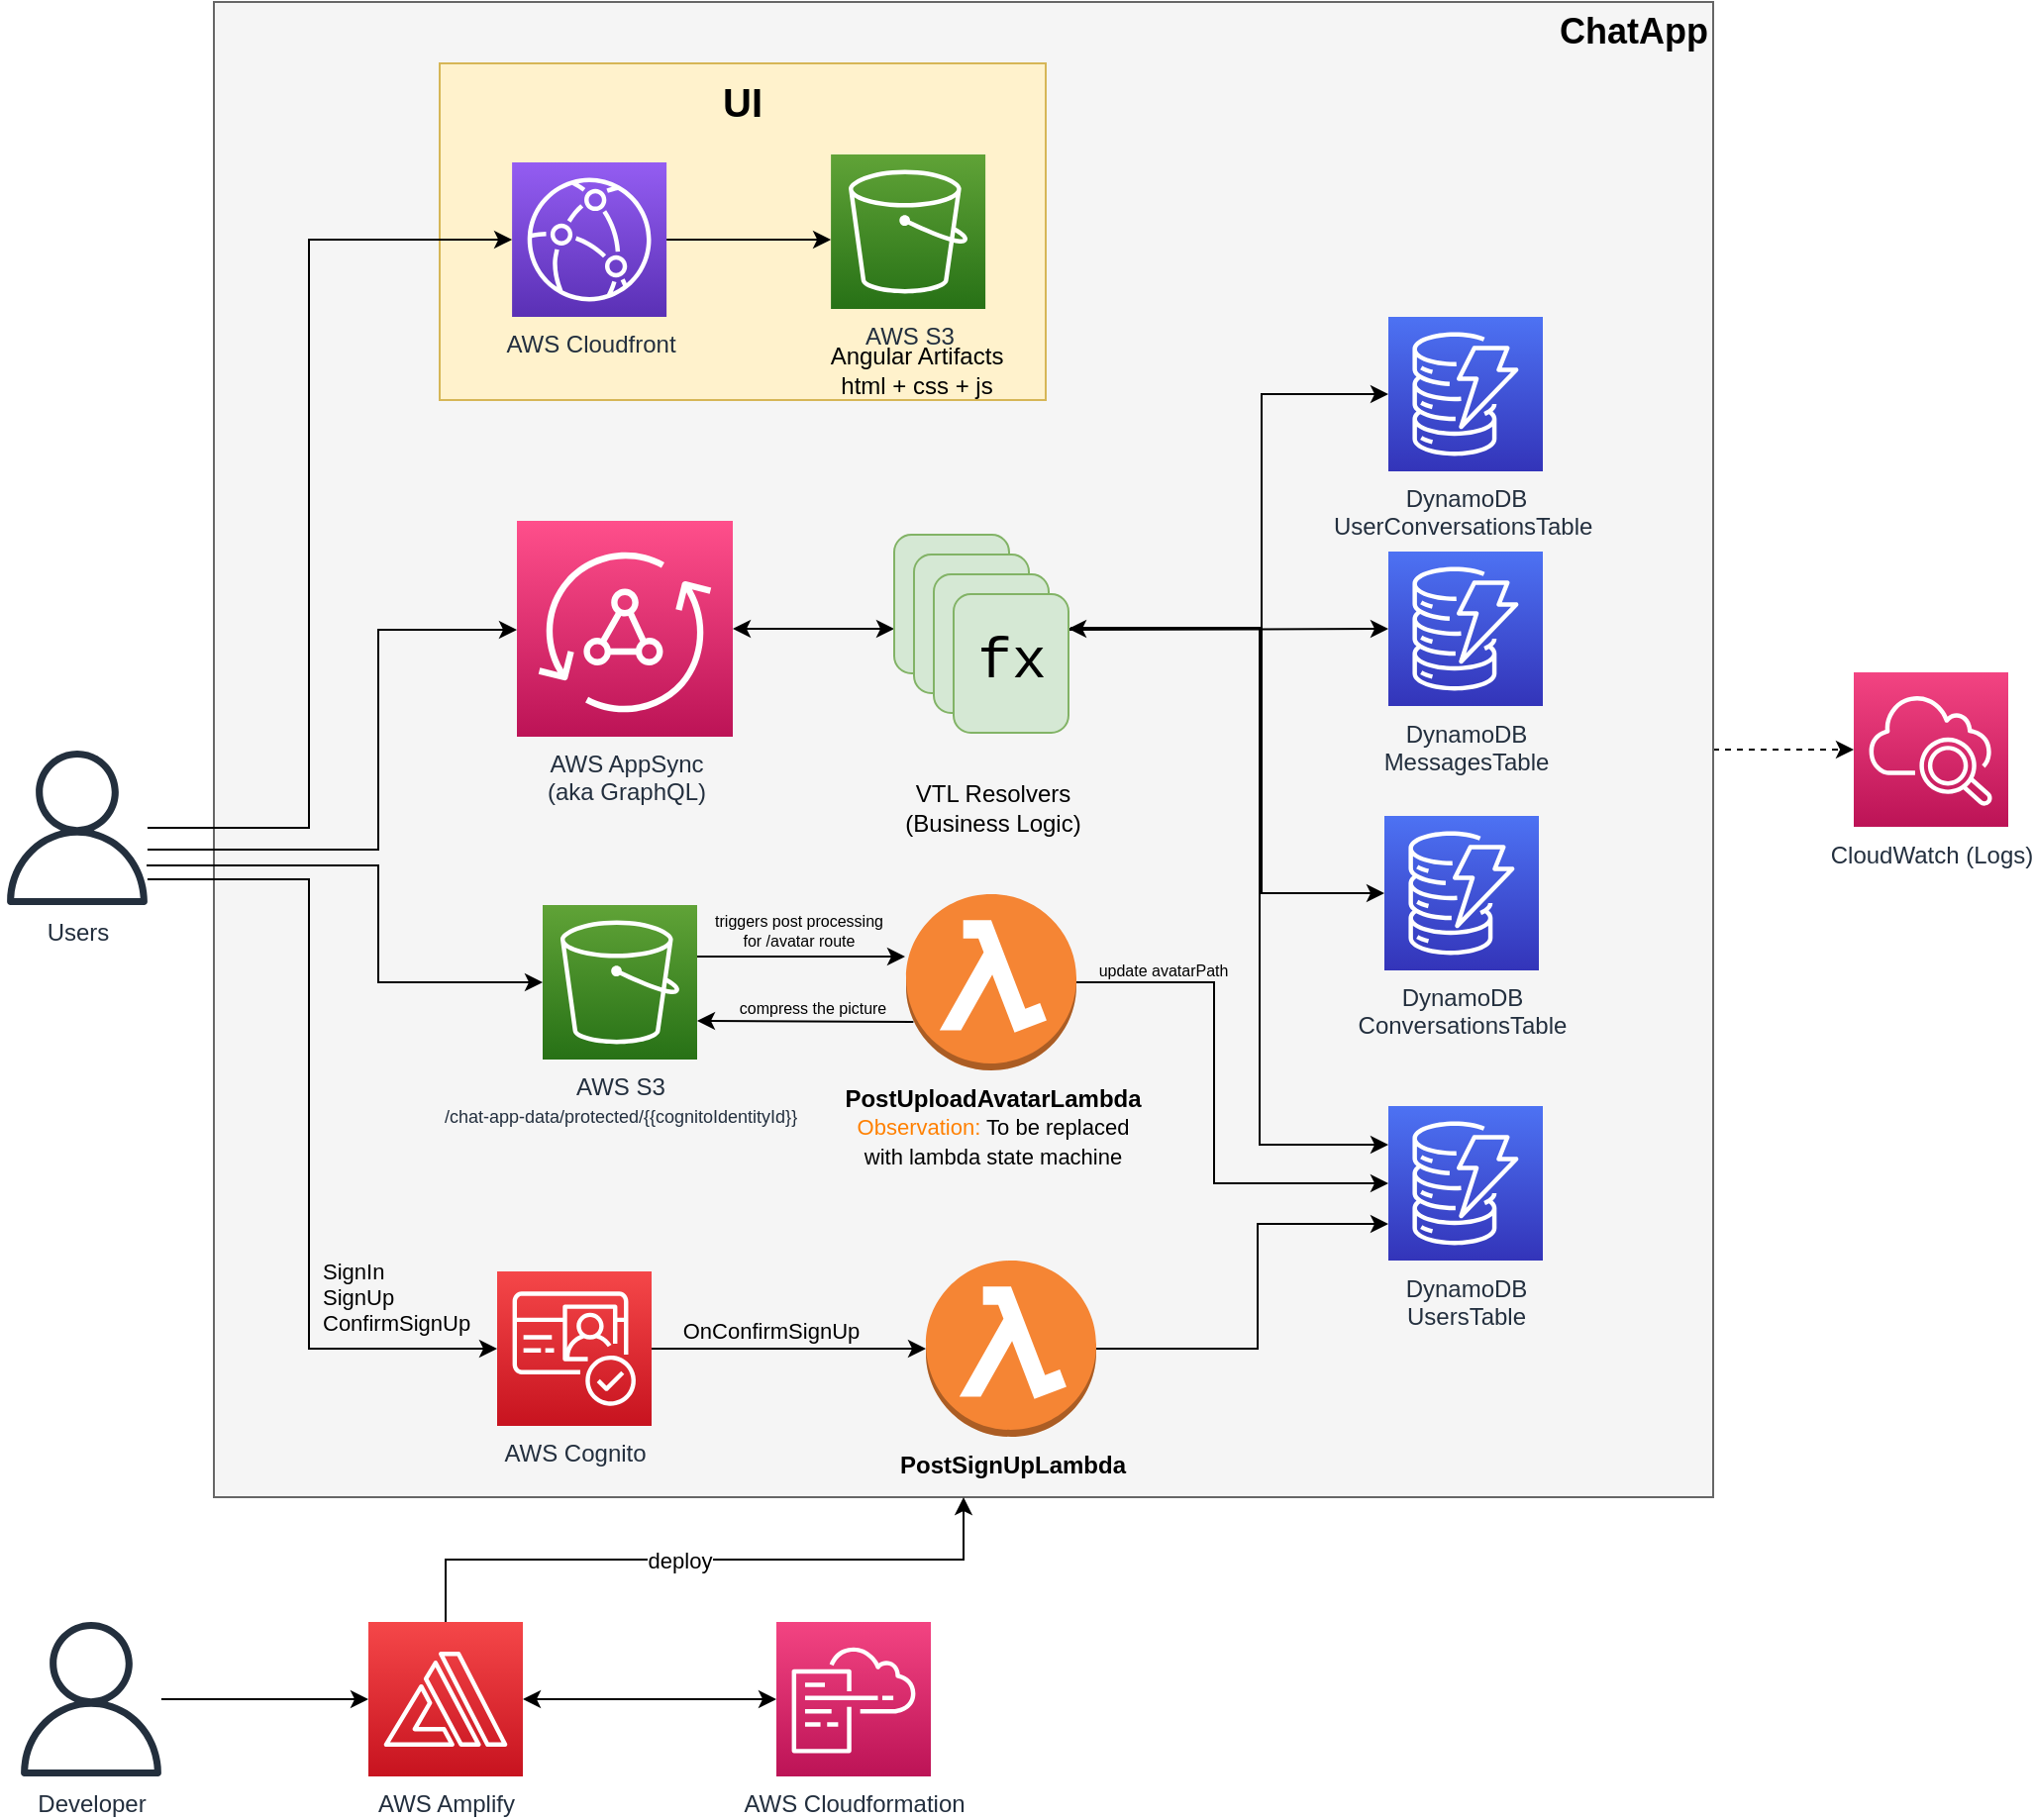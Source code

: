 <mxfile version="16.1.2" type="device" pages="6"><diagram id="HaWQF-S2jF594IPW_fC6" name="Architecture"><mxGraphModel dx="1506" dy="1230" grid="0" gridSize="10" guides="1" tooltips="1" connect="1" arrows="1" fold="1" page="0" pageScale="1" pageWidth="827" pageHeight="1169" math="0" shadow="0"><root><mxCell id="0"/><mxCell id="1" parent="0"/><mxCell id="UnacBtGlxgH2rpdc7qIk-25" style="edgeStyle=orthogonalEdgeStyle;rounded=0;orthogonalLoop=1;jettySize=auto;html=1;entryX=0;entryY=0.5;entryDx=0;entryDy=0;entryPerimeter=0;dashed=1;" parent="1" source="UnacBtGlxgH2rpdc7qIk-22" target="UnacBtGlxgH2rpdc7qIk-23" edge="1"><mxGeometry relative="1" as="geometry"/></mxCell><mxCell id="UnacBtGlxgH2rpdc7qIk-22" value="" style="rounded=0;whiteSpace=wrap;html=1;fillColor=#f5f5f5;fontColor=#333333;strokeColor=#666666;" parent="1" vertex="1"><mxGeometry x="9" y="-22" width="757" height="755" as="geometry"/></mxCell><mxCell id="UnacBtGlxgH2rpdc7qIk-17" style="edgeStyle=orthogonalEdgeStyle;rounded=0;orthogonalLoop=1;jettySize=auto;html=1;entryX=0;entryY=0.5;entryDx=0;entryDy=0;entryPerimeter=0;" parent="1" source="UnacBtGlxgH2rpdc7qIk-1" target="UnacBtGlxgH2rpdc7qIk-16" edge="1"><mxGeometry relative="1" as="geometry"/></mxCell><mxCell id="UnacBtGlxgH2rpdc7qIk-55" value="OnConfirmSignUp" style="edgeLabel;html=1;align=center;verticalAlign=middle;resizable=0;points=[];fontSize=11;fontFamily=Helvetica;labelBackgroundColor=none;" parent="UnacBtGlxgH2rpdc7qIk-17" vertex="1" connectable="0"><mxGeometry x="-0.27" y="3" relative="1" as="geometry"><mxPoint x="9" y="-6" as="offset"/></mxGeometry></mxCell><mxCell id="UnacBtGlxgH2rpdc7qIk-49" value="" style="rounded=0;whiteSpace=wrap;html=1;fontFamily=Helvetica;fontSize=12;fillColor=#fff2cc;strokeColor=#d6b656;" parent="1" vertex="1"><mxGeometry x="123" y="9" width="306" height="170" as="geometry"/></mxCell><mxCell id="UnacBtGlxgH2rpdc7qIk-1" value="AWS Cognito" style="sketch=0;points=[[0,0,0],[0.25,0,0],[0.5,0,0],[0.75,0,0],[1,0,0],[0,1,0],[0.25,1,0],[0.5,1,0],[0.75,1,0],[1,1,0],[0,0.25,0],[0,0.5,0],[0,0.75,0],[1,0.25,0],[1,0.5,0],[1,0.75,0]];outlineConnect=0;fontColor=#232F3E;gradientColor=#F54749;gradientDirection=north;fillColor=#C7131F;strokeColor=#ffffff;dashed=0;verticalLabelPosition=bottom;verticalAlign=top;align=center;html=1;fontSize=12;fontStyle=0;aspect=fixed;shape=mxgraph.aws4.resourceIcon;resIcon=mxgraph.aws4.cognito;" parent="1" vertex="1"><mxGeometry x="152" y="619" width="78" height="78" as="geometry"/></mxCell><mxCell id="UnacBtGlxgH2rpdc7qIk-4" style="edgeStyle=orthogonalEdgeStyle;rounded=0;orthogonalLoop=1;jettySize=auto;html=1;" parent="1" source="UnacBtGlxgH2rpdc7qIk-3" edge="1"><mxGeometry relative="1" as="geometry"><mxPoint x="320.55" y="98" as="targetPoint"/><Array as="points"><mxPoint x="300.55" y="98"/><mxPoint x="300.55" y="98"/></Array></mxGeometry></mxCell><mxCell id="UnacBtGlxgH2rpdc7qIk-3" value="AWS Cloudfront" style="sketch=0;points=[[0,0,0],[0.25,0,0],[0.5,0,0],[0.75,0,0],[1,0,0],[0,1,0],[0.25,1,0],[0.5,1,0],[0.75,1,0],[1,1,0],[0,0.25,0],[0,0.5,0],[0,0.75,0],[1,0.25,0],[1,0.5,0],[1,0.75,0]];outlineConnect=0;fontColor=#232F3E;gradientColor=#945DF2;gradientDirection=north;fillColor=#5A30B5;strokeColor=#ffffff;dashed=0;verticalLabelPosition=bottom;verticalAlign=top;align=center;html=1;fontSize=12;fontStyle=0;aspect=fixed;shape=mxgraph.aws4.resourceIcon;resIcon=mxgraph.aws4.cloudfront;" parent="1" vertex="1"><mxGeometry x="159.55" y="59" width="78" height="78" as="geometry"/></mxCell><mxCell id="UnacBtGlxgH2rpdc7qIk-8" value="AWS S3" style="sketch=0;points=[[0,0,0],[0.25,0,0],[0.5,0,0],[0.75,0,0],[1,0,0],[0,1,0],[0.25,1,0],[0.5,1,0],[0.75,1,0],[1,1,0],[0,0.25,0],[0,0.5,0],[0,0.75,0],[1,0.25,0],[1,0.5,0],[1,0.75,0]];outlineConnect=0;fontColor=#232F3E;gradientColor=#60A337;gradientDirection=north;fillColor=#277116;strokeColor=#ffffff;dashed=0;verticalLabelPosition=bottom;verticalAlign=top;align=center;html=1;fontSize=12;fontStyle=0;aspect=fixed;shape=mxgraph.aws4.resourceIcon;resIcon=mxgraph.aws4.s3;" parent="1" vertex="1"><mxGeometry x="320.55" y="55" width="78" height="78" as="geometry"/></mxCell><mxCell id="UnacBtGlxgH2rpdc7qIk-10" style="edgeStyle=orthogonalEdgeStyle;rounded=0;orthogonalLoop=1;jettySize=auto;html=1;entryX=0;entryY=0.5;entryDx=0;entryDy=0;entryPerimeter=0;" parent="1" source="UnacBtGlxgH2rpdc7qIk-9" target="UnacBtGlxgH2rpdc7qIk-3" edge="1"><mxGeometry relative="1" as="geometry"><mxPoint x="1.005" y="476.059" as="sourcePoint"/><Array as="points"><mxPoint x="57" y="395"/><mxPoint x="57" y="98"/></Array></mxGeometry></mxCell><mxCell id="UnacBtGlxgH2rpdc7qIk-20" style="edgeStyle=orthogonalEdgeStyle;rounded=0;orthogonalLoop=1;jettySize=auto;html=1;entryX=0;entryY=0.5;entryDx=0;entryDy=0;entryPerimeter=0;" parent="1" source="UnacBtGlxgH2rpdc7qIk-9" target="UnacBtGlxgH2rpdc7qIk-1" edge="1"><mxGeometry relative="1" as="geometry"><Array as="points"><mxPoint x="57" y="421"/><mxPoint x="57" y="658"/></Array></mxGeometry></mxCell><mxCell id="UnacBtGlxgH2rpdc7qIk-54" value="SignIn&lt;br&gt;SignUp&lt;br&gt;ConfirmSignUp" style="edgeLabel;html=1;align=left;verticalAlign=middle;resizable=0;points=[];fontSize=11;fontFamily=Helvetica;labelBackgroundColor=none;" parent="UnacBtGlxgH2rpdc7qIk-20" vertex="1" connectable="0"><mxGeometry x="-0.113" y="-1" relative="1" as="geometry"><mxPoint x="6" y="109" as="offset"/></mxGeometry></mxCell><mxCell id="UnacBtGlxgH2rpdc7qIk-27" style="edgeStyle=orthogonalEdgeStyle;rounded=0;orthogonalLoop=1;jettySize=auto;html=1;" parent="1" source="UnacBtGlxgH2rpdc7qIk-9" target="UnacBtGlxgH2rpdc7qIk-11" edge="1"><mxGeometry relative="1" as="geometry"><Array as="points"><mxPoint x="92" y="406"/><mxPoint x="92" y="295"/></Array></mxGeometry></mxCell><mxCell id="UnacBtGlxgH2rpdc7qIk-9" value="Users" style="sketch=0;outlineConnect=0;fontColor=#232F3E;gradientColor=none;fillColor=#232F3D;strokeColor=none;dashed=0;verticalLabelPosition=bottom;verticalAlign=top;align=center;html=1;fontSize=12;fontStyle=0;aspect=fixed;pointerEvents=1;shape=mxgraph.aws4.user;" parent="1" vertex="1"><mxGeometry x="-99" y="356" width="78" height="78" as="geometry"/></mxCell><mxCell id="UnacBtGlxgH2rpdc7qIk-13" value="DynamoDB&lt;br&gt;UsersTable" style="sketch=0;points=[[0,0,0],[0.25,0,0],[0.5,0,0],[0.75,0,0],[1,0,0],[0,1,0],[0.25,1,0],[0.5,1,0],[0.75,1,0],[1,1,0],[0,0.25,0],[0,0.5,0],[0,0.75,0],[1,0.25,0],[1,0.5,0],[1,0.75,0]];outlineConnect=0;fontColor=#232F3E;gradientColor=#4D72F3;gradientDirection=north;fillColor=#3334B9;strokeColor=#ffffff;dashed=0;verticalLabelPosition=bottom;verticalAlign=top;align=center;html=1;fontSize=12;fontStyle=0;aspect=fixed;shape=mxgraph.aws4.resourceIcon;resIcon=mxgraph.aws4.dynamodb;" parent="1" vertex="1"><mxGeometry x="602" y="535.5" width="78" height="78" as="geometry"/></mxCell><mxCell id="UnacBtGlxgH2rpdc7qIk-14" value="DynamoDB &lt;br&gt;UserConversationsTable&amp;nbsp;" style="sketch=0;points=[[0,0,0],[0.25,0,0],[0.5,0,0],[0.75,0,0],[1,0,0],[0,1,0],[0.25,1,0],[0.5,1,0],[0.75,1,0],[1,1,0],[0,0.25,0],[0,0.5,0],[0,0.75,0],[1,0.25,0],[1,0.5,0],[1,0.75,0]];outlineConnect=0;fontColor=#232F3E;gradientColor=#4D72F3;gradientDirection=north;fillColor=#3334B9;strokeColor=#ffffff;dashed=0;verticalLabelPosition=bottom;verticalAlign=top;align=center;html=1;fontSize=12;fontStyle=0;aspect=fixed;shape=mxgraph.aws4.resourceIcon;resIcon=mxgraph.aws4.dynamodb;" parent="1" vertex="1"><mxGeometry x="602" y="137" width="78" height="78" as="geometry"/></mxCell><mxCell id="UnacBtGlxgH2rpdc7qIk-15" value="DynamoDB&lt;br&gt;MessagesTable" style="sketch=0;points=[[0,0,0],[0.25,0,0],[0.5,0,0],[0.75,0,0],[1,0,0],[0,1,0],[0.25,1,0],[0.5,1,0],[0.75,1,0],[1,1,0],[0,0.25,0],[0,0.5,0],[0,0.75,0],[1,0.25,0],[1,0.5,0],[1,0.75,0]];outlineConnect=0;fontColor=#232F3E;gradientColor=#4D72F3;gradientDirection=north;fillColor=#3334B9;strokeColor=#ffffff;dashed=0;verticalLabelPosition=bottom;verticalAlign=top;align=center;html=1;fontSize=12;fontStyle=0;aspect=fixed;shape=mxgraph.aws4.resourceIcon;resIcon=mxgraph.aws4.dynamodb;" parent="1" vertex="1"><mxGeometry x="602" y="255.5" width="78" height="78" as="geometry"/></mxCell><mxCell id="UnacBtGlxgH2rpdc7qIk-31" style="edgeStyle=orthogonalEdgeStyle;rounded=0;orthogonalLoop=1;jettySize=auto;html=1;" parent="1" source="UnacBtGlxgH2rpdc7qIk-16" edge="1"><mxGeometry relative="1" as="geometry"><mxPoint x="602" y="595" as="targetPoint"/><Array as="points"><mxPoint x="536" y="658"/><mxPoint x="536" y="595"/><mxPoint x="602" y="595"/></Array></mxGeometry></mxCell><mxCell id="UnacBtGlxgH2rpdc7qIk-16" value="&lt;b&gt;PostSignUpLambda&lt;/b&gt;" style="outlineConnect=0;dashed=0;verticalLabelPosition=bottom;verticalAlign=top;align=center;html=1;shape=mxgraph.aws3.lambda_function;fillColor=#F58534;gradientColor=none;" parent="1" vertex="1"><mxGeometry x="368.5" y="613.5" width="86" height="89" as="geometry"/></mxCell><mxCell id="UnacBtGlxgH2rpdc7qIk-23" value="CloudWatch (Logs)" style="sketch=0;points=[[0,0,0],[0.25,0,0],[0.5,0,0],[0.75,0,0],[1,0,0],[0,1,0],[0.25,1,0],[0.5,1,0],[0.75,1,0],[1,1,0],[0,0.25,0],[0,0.5,0],[0,0.75,0],[1,0.25,0],[1,0.5,0],[1,0.75,0]];points=[[0,0,0],[0.25,0,0],[0.5,0,0],[0.75,0,0],[1,0,0],[0,1,0],[0.25,1,0],[0.5,1,0],[0.75,1,0],[1,1,0],[0,0.25,0],[0,0.5,0],[0,0.75,0],[1,0.25,0],[1,0.5,0],[1,0.75,0]];outlineConnect=0;fontColor=#232F3E;gradientColor=#F34482;gradientDirection=north;fillColor=#BC1356;strokeColor=#ffffff;dashed=0;verticalLabelPosition=bottom;verticalAlign=top;align=center;html=1;fontSize=12;fontStyle=0;aspect=fixed;shape=mxgraph.aws4.resourceIcon;resIcon=mxgraph.aws4.cloudwatch_2;" parent="1" vertex="1"><mxGeometry x="837" y="316.5" width="78" height="78" as="geometry"/></mxCell><mxCell id="UnacBtGlxgH2rpdc7qIk-28" style="edgeStyle=orthogonalEdgeStyle;rounded=0;orthogonalLoop=1;jettySize=auto;html=1;entryX=0;entryY=0.5;entryDx=0;entryDy=0;entryPerimeter=0;" parent="1" target="UnacBtGlxgH2rpdc7qIk-14" edge="1"><mxGeometry relative="1" as="geometry"><mxPoint x="442" y="295" as="sourcePoint"/><Array as="points"><mxPoint x="538" y="294"/><mxPoint x="538" y="176"/></Array></mxGeometry></mxCell><mxCell id="UnacBtGlxgH2rpdc7qIk-29" style="edgeStyle=orthogonalEdgeStyle;rounded=0;orthogonalLoop=1;jettySize=auto;html=1;entryX=0;entryY=0.5;entryDx=0;entryDy=0;entryPerimeter=0;" parent="1" target="UnacBtGlxgH2rpdc7qIk-15" edge="1"><mxGeometry relative="1" as="geometry"><mxPoint x="441" y="295" as="sourcePoint"/><Array as="points"><mxPoint x="602" y="294"/></Array></mxGeometry></mxCell><mxCell id="UnacBtGlxgH2rpdc7qIk-30" style="edgeStyle=orthogonalEdgeStyle;rounded=0;orthogonalLoop=1;jettySize=auto;html=1;entryX=0;entryY=0.5;entryDx=0;entryDy=0;entryPerimeter=0;exitX=1;exitY=0.25;exitDx=0;exitDy=0;startArrow=classic;startFill=1;" parent="1" source="UnacBtGlxgH2rpdc7qIk-44" target="fqx1GALau5L6gC07KLOy-1" edge="1"><mxGeometry relative="1" as="geometry"><Array as="points"><mxPoint x="538" y="294"/><mxPoint x="538" y="428"/></Array></mxGeometry></mxCell><mxCell id="UnacBtGlxgH2rpdc7qIk-47" style="edgeStyle=orthogonalEdgeStyle;rounded=0;orthogonalLoop=1;jettySize=auto;html=1;fontFamily=Helvetica;fontSize=12;startArrow=classic;startFill=1;" parent="1" source="UnacBtGlxgH2rpdc7qIk-11" target="UnacBtGlxgH2rpdc7qIk-41" edge="1"><mxGeometry relative="1" as="geometry"><Array as="points"><mxPoint x="334" y="295"/><mxPoint x="334" y="295"/></Array></mxGeometry></mxCell><mxCell id="UnacBtGlxgH2rpdc7qIk-11" value="AWS AppSync&lt;br&gt;(aka GraphQL)" style="sketch=0;points=[[0,0,0],[0.25,0,0],[0.5,0,0],[0.75,0,0],[1,0,0],[0,1,0],[0.25,1,0],[0.5,1,0],[0.75,1,0],[1,1,0],[0,0.25,0],[0,0.5,0],[0,0.75,0],[1,0.25,0],[1,0.5,0],[1,0.75,0]];outlineConnect=0;fontColor=#232F3E;gradientColor=#FF4F8B;gradientDirection=north;fillColor=#BC1356;strokeColor=#ffffff;dashed=0;verticalLabelPosition=bottom;verticalAlign=top;align=center;html=1;fontSize=12;fontStyle=0;aspect=fixed;shape=mxgraph.aws4.resourceIcon;resIcon=mxgraph.aws4.appsync;" parent="1" vertex="1"><mxGeometry x="162" y="240" width="109" height="109" as="geometry"/></mxCell><mxCell id="UnacBtGlxgH2rpdc7qIk-36" style="edgeStyle=orthogonalEdgeStyle;rounded=0;orthogonalLoop=1;jettySize=auto;html=1;" parent="1" source="UnacBtGlxgH2rpdc7qIk-32" target="UnacBtGlxgH2rpdc7qIk-22" edge="1"><mxGeometry relative="1" as="geometry"/></mxCell><mxCell id="UnacBtGlxgH2rpdc7qIk-39" value="deploy" style="edgeLabel;html=1;align=center;verticalAlign=middle;resizable=0;points=[];" parent="UnacBtGlxgH2rpdc7qIk-36" vertex="1" connectable="0"><mxGeometry x="-0.08" relative="1" as="geometry"><mxPoint as="offset"/></mxGeometry></mxCell><mxCell id="UnacBtGlxgH2rpdc7qIk-37" style="edgeStyle=orthogonalEdgeStyle;rounded=0;orthogonalLoop=1;jettySize=auto;html=1;entryX=0;entryY=0.5;entryDx=0;entryDy=0;entryPerimeter=0;startArrow=classic;startFill=1;" parent="1" source="UnacBtGlxgH2rpdc7qIk-32" target="UnacBtGlxgH2rpdc7qIk-33" edge="1"><mxGeometry relative="1" as="geometry"/></mxCell><mxCell id="UnacBtGlxgH2rpdc7qIk-32" value="AWS Amplify" style="sketch=0;points=[[0,0,0],[0.25,0,0],[0.5,0,0],[0.75,0,0],[1,0,0],[0,1,0],[0.25,1,0],[0.5,1,0],[0.75,1,0],[1,1,0],[0,0.25,0],[0,0.5,0],[0,0.75,0],[1,0.25,0],[1,0.5,0],[1,0.75,0]];outlineConnect=0;fontColor=#232F3E;gradientColor=#F54749;gradientDirection=north;fillColor=#C7131F;strokeColor=#ffffff;dashed=0;verticalLabelPosition=bottom;verticalAlign=top;align=center;html=1;fontSize=12;fontStyle=0;aspect=fixed;shape=mxgraph.aws4.resourceIcon;resIcon=mxgraph.aws4.amplify;" parent="1" vertex="1"><mxGeometry x="87" y="796" width="78" height="78" as="geometry"/></mxCell><mxCell id="UnacBtGlxgH2rpdc7qIk-33" value="AWS Cloudformation" style="sketch=0;points=[[0,0,0],[0.25,0,0],[0.5,0,0],[0.75,0,0],[1,0,0],[0,1,0],[0.25,1,0],[0.5,1,0],[0.75,1,0],[1,1,0],[0,0.25,0],[0,0.5,0],[0,0.75,0],[1,0.25,0],[1,0.5,0],[1,0.75,0]];points=[[0,0,0],[0.25,0,0],[0.5,0,0],[0.75,0,0],[1,0,0],[0,1,0],[0.25,1,0],[0.5,1,0],[0.75,1,0],[1,1,0],[0,0.25,0],[0,0.5,0],[0,0.75,0],[1,0.25,0],[1,0.5,0],[1,0.75,0]];outlineConnect=0;fontColor=#232F3E;gradientColor=#F34482;gradientDirection=north;fillColor=#BC1356;strokeColor=#ffffff;dashed=0;verticalLabelPosition=bottom;verticalAlign=top;align=center;html=1;fontSize=12;fontStyle=0;aspect=fixed;shape=mxgraph.aws4.resourceIcon;resIcon=mxgraph.aws4.cloudformation;" parent="1" vertex="1"><mxGeometry x="293" y="796" width="78" height="78" as="geometry"/></mxCell><mxCell id="UnacBtGlxgH2rpdc7qIk-35" style="edgeStyle=orthogonalEdgeStyle;rounded=0;orthogonalLoop=1;jettySize=auto;html=1;entryX=0;entryY=0.5;entryDx=0;entryDy=0;entryPerimeter=0;" parent="1" source="UnacBtGlxgH2rpdc7qIk-34" target="UnacBtGlxgH2rpdc7qIk-32" edge="1"><mxGeometry relative="1" as="geometry"><mxPoint x="671" y="889.882" as="targetPoint"/><Array as="points"><mxPoint x="60" y="835"/><mxPoint x="60" y="835"/></Array></mxGeometry></mxCell><mxCell id="UnacBtGlxgH2rpdc7qIk-34" value="Developer" style="sketch=0;outlineConnect=0;fontColor=#232F3E;gradientColor=none;fillColor=#232F3D;strokeColor=none;dashed=0;verticalLabelPosition=bottom;verticalAlign=top;align=center;html=1;fontSize=12;fontStyle=0;aspect=fixed;pointerEvents=1;shape=mxgraph.aws4.user;" parent="1" vertex="1"><mxGeometry x="-92" y="796" width="78" height="78" as="geometry"/></mxCell><mxCell id="UnacBtGlxgH2rpdc7qIk-41" value="" style="rounded=1;whiteSpace=wrap;html=1;fillColor=#d5e8d4;strokeColor=#82b366;" parent="1" vertex="1"><mxGeometry x="352.5" y="247" width="58" height="70" as="geometry"/></mxCell><mxCell id="UnacBtGlxgH2rpdc7qIk-42" value="" style="rounded=1;whiteSpace=wrap;html=1;fillColor=#d5e8d4;strokeColor=#82b366;" parent="1" vertex="1"><mxGeometry x="362.5" y="257" width="58" height="70" as="geometry"/></mxCell><mxCell id="UnacBtGlxgH2rpdc7qIk-43" value="" style="rounded=1;whiteSpace=wrap;html=1;fillColor=#d5e8d4;strokeColor=#82b366;" parent="1" vertex="1"><mxGeometry x="372.5" y="267" width="58" height="70" as="geometry"/></mxCell><mxCell id="Syo2tlyTobBTiRlMgoRR-2" style="edgeStyle=orthogonalEdgeStyle;rounded=0;orthogonalLoop=1;jettySize=auto;html=1;entryX=0;entryY=0.25;entryDx=0;entryDy=0;entryPerimeter=0;startArrow=none;startFill=0;exitX=1;exitY=0.25;exitDx=0;exitDy=0;" parent="1" source="UnacBtGlxgH2rpdc7qIk-44" target="UnacBtGlxgH2rpdc7qIk-13" edge="1"><mxGeometry relative="1" as="geometry"><mxPoint x="465" y="406" as="sourcePoint"/><Array as="points"><mxPoint x="470" y="295"/><mxPoint x="537" y="294"/><mxPoint x="537" y="639"/></Array></mxGeometry></mxCell><mxCell id="UnacBtGlxgH2rpdc7qIk-44" value="&lt;p&gt;&lt;font style=&quot;font-size: 29px&quot; face=&quot;Courier New&quot;&gt;fx&lt;/font&gt;&lt;/p&gt;" style="rounded=1;whiteSpace=wrap;html=1;fillColor=#d5e8d4;strokeColor=#82b366;" parent="1" vertex="1"><mxGeometry x="382.5" y="277" width="58" height="70" as="geometry"/></mxCell><mxCell id="UnacBtGlxgH2rpdc7qIk-46" value="VTL Resolvers&lt;br&gt;(Business Logic)" style="text;html=1;align=center;verticalAlign=middle;resizable=0;points=[];autosize=1;strokeColor=none;fillColor=none;fontSize=12;fontFamily=Helvetica;" parent="1" vertex="1"><mxGeometry x="352" y="369" width="99" height="32" as="geometry"/></mxCell><mxCell id="UnacBtGlxgH2rpdc7qIk-50" value="Angular Artifacts &lt;br&gt;html + css + js" style="text;html=1;strokeColor=none;fillColor=none;align=center;verticalAlign=middle;whiteSpace=wrap;rounded=0;fontFamily=Helvetica;fontSize=12;" parent="1" vertex="1"><mxGeometry x="286" y="149" width="156" height="30" as="geometry"/></mxCell><mxCell id="UnacBtGlxgH2rpdc7qIk-51" value="&lt;b style=&quot;font-size: 20px;&quot;&gt;UI&lt;/b&gt;" style="text;html=1;strokeColor=none;fillColor=none;align=center;verticalAlign=middle;whiteSpace=wrap;rounded=0;fontFamily=Helvetica;fontSize=20;" parent="1" vertex="1"><mxGeometry x="246" y="13" width="60" height="30" as="geometry"/></mxCell><mxCell id="UnacBtGlxgH2rpdc7qIk-56" value="ChatApp" style="text;html=1;strokeColor=none;fillColor=none;align=center;verticalAlign=middle;whiteSpace=wrap;rounded=0;labelBackgroundColor=none;fontFamily=Helvetica;fontSize=18;fontStyle=1" parent="1" vertex="1"><mxGeometry x="696" y="-22" width="60" height="30" as="geometry"/></mxCell><mxCell id="fqx1GALau5L6gC07KLOy-1" value="DynamoDB&lt;br&gt;ConversationsTable" style="sketch=0;points=[[0,0,0],[0.25,0,0],[0.5,0,0],[0.75,0,0],[1,0,0],[0,1,0],[0.25,1,0],[0.5,1,0],[0.75,1,0],[1,1,0],[0,0.25,0],[0,0.5,0],[0,0.75,0],[1,0.25,0],[1,0.5,0],[1,0.75,0]];outlineConnect=0;fontColor=#232F3E;gradientColor=#4D72F3;gradientDirection=north;fillColor=#3334B9;strokeColor=#ffffff;dashed=0;verticalLabelPosition=bottom;verticalAlign=top;align=center;html=1;fontSize=12;fontStyle=0;aspect=fixed;shape=mxgraph.aws4.resourceIcon;resIcon=mxgraph.aws4.dynamodb;" parent="1" vertex="1"><mxGeometry x="600" y="389" width="78" height="78" as="geometry"/></mxCell><mxCell id="XlkUrwCgs8LzH3QdO5Hm-4" style="edgeStyle=orthogonalEdgeStyle;rounded=0;orthogonalLoop=1;jettySize=auto;html=1;curved=1;" parent="1" edge="1"><mxGeometry relative="1" as="geometry"><mxPoint x="253" y="460" as="sourcePoint"/><mxPoint x="358" y="460" as="targetPoint"/><Array as="points"><mxPoint x="307" y="460"/><mxPoint x="307" y="460"/></Array></mxGeometry></mxCell><mxCell id="XlkUrwCgs8LzH3QdO5Hm-8" value="triggers post processing&lt;br&gt;for /avatar route" style="edgeLabel;html=1;align=center;verticalAlign=middle;resizable=0;points=[];fontSize=8;labelBackgroundColor=none;" parent="XlkUrwCgs8LzH3QdO5Hm-4" vertex="1" connectable="0"><mxGeometry x="-0.211" y="1" relative="1" as="geometry"><mxPoint x="9" y="-12" as="offset"/></mxGeometry></mxCell><mxCell id="XlkUrwCgs8LzH3QdO5Hm-1" value="AWS S3&lt;br&gt;&lt;font style=&quot;font-size: 9px&quot;&gt;/chat-app-data/protected/{{cognitoIdentityId}}&lt;/font&gt;" style="sketch=0;points=[[0,0,0],[0.25,0,0],[0.5,0,0],[0.75,0,0],[1,0,0],[0,1,0],[0.25,1,0],[0.5,1,0],[0.75,1,0],[1,1,0],[0,0.25,0],[0,0.5,0],[0,0.75,0],[1,0.25,0],[1,0.5,0],[1,0.75,0]];outlineConnect=0;fontColor=#232F3E;gradientColor=#60A337;gradientDirection=north;fillColor=#277116;strokeColor=#ffffff;dashed=0;verticalLabelPosition=bottom;verticalAlign=top;align=center;html=1;fontSize=12;fontStyle=0;aspect=fixed;shape=mxgraph.aws4.resourceIcon;resIcon=mxgraph.aws4.s3;" parent="1" vertex="1"><mxGeometry x="175" y="434" width="78" height="78" as="geometry"/></mxCell><mxCell id="XlkUrwCgs8LzH3QdO5Hm-9" style="edgeStyle=orthogonalEdgeStyle;rounded=0;orthogonalLoop=1;jettySize=auto;html=1;entryX=0;entryY=0.5;entryDx=0;entryDy=0;entryPerimeter=0;fontSize=8;" parent="1" source="XlkUrwCgs8LzH3QdO5Hm-2" target="UnacBtGlxgH2rpdc7qIk-13" edge="1"><mxGeometry relative="1" as="geometry"><Array as="points"><mxPoint x="514" y="473"/><mxPoint x="514" y="574"/></Array></mxGeometry></mxCell><mxCell id="XlkUrwCgs8LzH3QdO5Hm-10" value="update avatarPath" style="edgeLabel;html=1;align=center;verticalAlign=middle;resizable=0;points=[];fontSize=8;labelBackgroundColor=none;" parent="XlkUrwCgs8LzH3QdO5Hm-9" vertex="1" connectable="0"><mxGeometry x="-0.654" y="1" relative="1" as="geometry"><mxPoint x="-2" y="-5" as="offset"/></mxGeometry></mxCell><mxCell id="XlkUrwCgs8LzH3QdO5Hm-2" value="&lt;b&gt;PostUploadAvatarLambda&lt;/b&gt;&lt;br&gt;&lt;font style=&quot;font-size: 11px&quot;&gt;&lt;font color=&quot;#ff8000&quot; style=&quot;font-size: 11px&quot;&gt;Observation: &lt;/font&gt;To be replaced&lt;br&gt;with lambda state machine &lt;/font&gt;" style="outlineConnect=0;dashed=0;verticalLabelPosition=bottom;verticalAlign=top;align=center;html=1;shape=mxgraph.aws3.lambda_function;fillColor=#F58534;gradientColor=none;" parent="1" vertex="1"><mxGeometry x="358.5" y="428.5" width="86" height="89" as="geometry"/></mxCell><mxCell id="XlkUrwCgs8LzH3QdO5Hm-3" style="edgeStyle=orthogonalEdgeStyle;rounded=0;orthogonalLoop=1;jettySize=auto;html=1;entryX=0;entryY=0.5;entryDx=0;entryDy=0;entryPerimeter=0;" parent="1" target="XlkUrwCgs8LzH3QdO5Hm-1" edge="1"><mxGeometry relative="1" as="geometry"><Array as="points"><mxPoint x="92" y="414"/><mxPoint x="92" y="473"/></Array><mxPoint x="-25" y="414" as="sourcePoint"/><mxPoint x="162" y="303" as="targetPoint"/></mxGeometry></mxCell><mxCell id="XlkUrwCgs8LzH3QdO5Hm-5" style="edgeStyle=orthogonalEdgeStyle;rounded=0;orthogonalLoop=1;jettySize=auto;html=1;curved=1;entryX=1;entryY=0.75;entryDx=0;entryDy=0;entryPerimeter=0;" parent="1" target="XlkUrwCgs8LzH3QdO5Hm-1" edge="1"><mxGeometry relative="1" as="geometry"><mxPoint x="361" y="493" as="sourcePoint"/><mxPoint x="362.5" y="531" as="targetPoint"/><Array as="points"><mxPoint x="371" y="493"/><mxPoint x="339" y="493"/></Array></mxGeometry></mxCell><mxCell id="XlkUrwCgs8LzH3QdO5Hm-6" value="&lt;span style=&quot;font-size: 8px;&quot;&gt;compress the picture&lt;/span&gt;" style="edgeLabel;html=1;align=center;verticalAlign=middle;resizable=0;points=[];fontSize=8;labelBackgroundColor=none;" parent="XlkUrwCgs8LzH3QdO5Hm-5" vertex="1" connectable="0"><mxGeometry x="0.335" y="-3" relative="1" as="geometry"><mxPoint x="15" y="-4" as="offset"/></mxGeometry></mxCell></root></mxGraphModel></diagram><diagram id="qoY-cNrsfwf7aWEz-Y9o" name="ER Diagram"><mxGraphModel dx="1506" dy="830" grid="0" gridSize="10" guides="1" tooltips="1" connect="1" arrows="1" fold="1" page="0" pageScale="1" pageWidth="827" pageHeight="1169" math="0" shadow="0"><root><mxCell id="oSHZadpN0wfUeXdLiBZi-0"/><mxCell id="oSHZadpN0wfUeXdLiBZi-1" parent="oSHZadpN0wfUeXdLiBZi-0"/><mxCell id="oSHZadpN0wfUeXdLiBZi-15" value="UsersTable" style="shape=table;startSize=30;container=1;collapsible=1;childLayout=tableLayout;fixedRows=1;rowLines=0;fontStyle=1;align=center;resizeLast=1;labelBackgroundColor=none;fontFamily=Helvetica;fontSize=18;" parent="oSHZadpN0wfUeXdLiBZi-1" vertex="1"><mxGeometry x="-121" y="262" width="235" height="266" as="geometry"/></mxCell><mxCell id="oSHZadpN0wfUeXdLiBZi-16" value="" style="shape=partialRectangle;collapsible=0;dropTarget=0;pointerEvents=0;fillColor=none;top=0;left=0;bottom=1;right=0;points=[[0,0.5],[1,0.5]];portConstraint=eastwest;labelBackgroundColor=none;fontFamily=Helvetica;fontSize=18;" parent="oSHZadpN0wfUeXdLiBZi-15" vertex="1"><mxGeometry y="30" width="235" height="30" as="geometry"/></mxCell><mxCell id="oSHZadpN0wfUeXdLiBZi-17" value="PK" style="shape=partialRectangle;connectable=0;fillColor=none;top=0;left=0;bottom=0;right=0;fontStyle=1;overflow=hidden;labelBackgroundColor=none;fontFamily=Helvetica;fontSize=18;" parent="oSHZadpN0wfUeXdLiBZi-16" vertex="1"><mxGeometry width="30" height="30" as="geometry"><mxRectangle width="30" height="30" as="alternateBounds"/></mxGeometry></mxCell><mxCell id="oSHZadpN0wfUeXdLiBZi-18" value="ID" style="shape=partialRectangle;connectable=0;fillColor=none;top=0;left=0;bottom=0;right=0;align=left;spacingLeft=6;fontStyle=5;overflow=hidden;labelBackgroundColor=none;fontFamily=Helvetica;fontSize=18;" parent="oSHZadpN0wfUeXdLiBZi-16" vertex="1"><mxGeometry x="30" width="205" height="30" as="geometry"><mxRectangle width="205" height="30" as="alternateBounds"/></mxGeometry></mxCell><mxCell id="oSHZadpN0wfUeXdLiBZi-19" value="" style="shape=partialRectangle;collapsible=0;dropTarget=0;pointerEvents=0;fillColor=none;top=0;left=0;bottom=0;right=0;points=[[0,0.5],[1,0.5]];portConstraint=eastwest;labelBackgroundColor=none;fontFamily=Helvetica;fontSize=18;" parent="oSHZadpN0wfUeXdLiBZi-15" vertex="1"><mxGeometry y="60" width="235" height="30" as="geometry"/></mxCell><mxCell id="oSHZadpN0wfUeXdLiBZi-20" value="" style="shape=partialRectangle;connectable=0;fillColor=none;top=0;left=0;bottom=0;right=0;editable=1;overflow=hidden;labelBackgroundColor=none;fontFamily=Helvetica;fontSize=18;" parent="oSHZadpN0wfUeXdLiBZi-19" vertex="1"><mxGeometry width="30" height="30" as="geometry"><mxRectangle width="30" height="30" as="alternateBounds"/></mxGeometry></mxCell><mxCell id="oSHZadpN0wfUeXdLiBZi-21" value="cognitoIdentityId: string" style="shape=partialRectangle;connectable=0;fillColor=none;top=0;left=0;bottom=0;right=0;align=left;spacingLeft=6;overflow=hidden;labelBackgroundColor=none;fontFamily=Helvetica;fontSize=18;" parent="oSHZadpN0wfUeXdLiBZi-19" vertex="1"><mxGeometry x="30" width="205" height="30" as="geometry"><mxRectangle width="205" height="30" as="alternateBounds"/></mxGeometry></mxCell><mxCell id="dasuXQ0W3fC38ddFXFFU-10" value="" style="shape=partialRectangle;collapsible=0;dropTarget=0;pointerEvents=0;fillColor=none;top=0;left=0;bottom=0;right=0;points=[[0,0.5],[1,0.5]];portConstraint=eastwest;labelBackgroundColor=none;fontFamily=Helvetica;fontSize=18;" vertex="1" parent="oSHZadpN0wfUeXdLiBZi-15"><mxGeometry y="90" width="235" height="30" as="geometry"/></mxCell><mxCell id="dasuXQ0W3fC38ddFXFFU-11" value="" style="shape=partialRectangle;connectable=0;fillColor=none;top=0;left=0;bottom=0;right=0;editable=1;overflow=hidden;labelBackgroundColor=none;fontFamily=Helvetica;fontSize=18;" vertex="1" parent="dasuXQ0W3fC38ddFXFFU-10"><mxGeometry width="30" height="30" as="geometry"><mxRectangle width="30" height="30" as="alternateBounds"/></mxGeometry></mxCell><mxCell id="dasuXQ0W3fC38ddFXFFU-12" value="email: string" style="shape=partialRectangle;connectable=0;fillColor=none;top=0;left=0;bottom=0;right=0;align=left;spacingLeft=6;overflow=hidden;labelBackgroundColor=none;fontFamily=Helvetica;fontSize=18;" vertex="1" parent="dasuXQ0W3fC38ddFXFFU-10"><mxGeometry x="30" width="205" height="30" as="geometry"><mxRectangle width="205" height="30" as="alternateBounds"/></mxGeometry></mxCell><mxCell id="dasuXQ0W3fC38ddFXFFU-16" value="" style="shape=partialRectangle;collapsible=0;dropTarget=0;pointerEvents=0;fillColor=none;top=0;left=0;bottom=0;right=0;points=[[0,0.5],[1,0.5]];portConstraint=eastwest;labelBackgroundColor=none;fontFamily=Helvetica;fontSize=18;" vertex="1" parent="oSHZadpN0wfUeXdLiBZi-15"><mxGeometry y="120" width="235" height="30" as="geometry"/></mxCell><mxCell id="dasuXQ0W3fC38ddFXFFU-17" value="" style="shape=partialRectangle;connectable=0;fillColor=none;top=0;left=0;bottom=0;right=0;editable=1;overflow=hidden;labelBackgroundColor=none;fontFamily=Helvetica;fontSize=18;" vertex="1" parent="dasuXQ0W3fC38ddFXFFU-16"><mxGeometry width="30" height="30" as="geometry"><mxRectangle width="30" height="30" as="alternateBounds"/></mxGeometry></mxCell><mxCell id="dasuXQ0W3fC38ddFXFFU-18" value="avatarPath: string" style="shape=partialRectangle;connectable=0;fillColor=none;top=0;left=0;bottom=0;right=0;align=left;spacingLeft=6;overflow=hidden;labelBackgroundColor=none;fontFamily=Helvetica;fontSize=18;" vertex="1" parent="dasuXQ0W3fC38ddFXFFU-16"><mxGeometry x="30" width="205" height="30" as="geometry"><mxRectangle width="205" height="30" as="alternateBounds"/></mxGeometry></mxCell><mxCell id="dasuXQ0W3fC38ddFXFFU-13" value="" style="shape=partialRectangle;collapsible=0;dropTarget=0;pointerEvents=0;fillColor=none;top=0;left=0;bottom=0;right=0;points=[[0,0.5],[1,0.5]];portConstraint=eastwest;labelBackgroundColor=none;fontFamily=Helvetica;fontSize=18;" vertex="1" parent="oSHZadpN0wfUeXdLiBZi-15"><mxGeometry y="150" width="235" height="30" as="geometry"/></mxCell><mxCell id="dasuXQ0W3fC38ddFXFFU-14" value="" style="shape=partialRectangle;connectable=0;fillColor=none;top=0;left=0;bottom=0;right=0;editable=1;overflow=hidden;labelBackgroundColor=none;fontFamily=Helvetica;fontSize=18;" vertex="1" parent="dasuXQ0W3fC38ddFXFFU-13"><mxGeometry width="30" height="30" as="geometry"><mxRectangle width="30" height="30" as="alternateBounds"/></mxGeometry></mxCell><mxCell id="dasuXQ0W3fC38ddFXFFU-15" value="name: string" style="shape=partialRectangle;connectable=0;fillColor=none;top=0;left=0;bottom=0;right=0;align=left;spacingLeft=6;overflow=hidden;labelBackgroundColor=none;fontFamily=Helvetica;fontSize=18;" vertex="1" parent="dasuXQ0W3fC38ddFXFFU-13"><mxGeometry x="30" width="205" height="30" as="geometry"><mxRectangle width="205" height="30" as="alternateBounds"/></mxGeometry></mxCell><mxCell id="dasuXQ0W3fC38ddFXFFU-19" value="" style="shape=partialRectangle;collapsible=0;dropTarget=0;pointerEvents=0;fillColor=none;top=0;left=0;bottom=0;right=0;points=[[0,0.5],[1,0.5]];portConstraint=eastwest;labelBackgroundColor=none;fontFamily=Helvetica;fontSize=18;" vertex="1" parent="oSHZadpN0wfUeXdLiBZi-15"><mxGeometry y="180" width="235" height="30" as="geometry"/></mxCell><mxCell id="dasuXQ0W3fC38ddFXFFU-20" value="" style="shape=partialRectangle;connectable=0;fillColor=none;top=0;left=0;bottom=0;right=0;editable=1;overflow=hidden;labelBackgroundColor=none;fontFamily=Helvetica;fontSize=18;" vertex="1" parent="dasuXQ0W3fC38ddFXFFU-19"><mxGeometry width="30" height="30" as="geometry"><mxRectangle width="30" height="30" as="alternateBounds"/></mxGeometry></mxCell><mxCell id="dasuXQ0W3fC38ddFXFFU-21" value="status: string" style="shape=partialRectangle;connectable=0;fillColor=none;top=0;left=0;bottom=0;right=0;align=left;spacingLeft=6;overflow=hidden;labelBackgroundColor=none;fontFamily=Helvetica;fontSize=18;" vertex="1" parent="dasuXQ0W3fC38ddFXFFU-19"><mxGeometry x="30" width="205" height="30" as="geometry"><mxRectangle width="205" height="30" as="alternateBounds"/></mxGeometry></mxCell><mxCell id="oSHZadpN0wfUeXdLiBZi-22" value="" style="shape=partialRectangle;collapsible=0;dropTarget=0;pointerEvents=0;fillColor=none;top=0;left=0;bottom=0;right=0;points=[[0,0.5],[1,0.5]];portConstraint=eastwest;labelBackgroundColor=none;fontFamily=Helvetica;fontSize=18;" parent="oSHZadpN0wfUeXdLiBZi-15" vertex="1"><mxGeometry y="210" width="235" height="30" as="geometry"/></mxCell><mxCell id="oSHZadpN0wfUeXdLiBZi-23" value="" style="shape=partialRectangle;connectable=0;fillColor=none;top=0;left=0;bottom=0;right=0;editable=1;overflow=hidden;labelBackgroundColor=none;fontFamily=Helvetica;fontSize=18;" parent="oSHZadpN0wfUeXdLiBZi-22" vertex="1"><mxGeometry width="30" height="30" as="geometry"><mxRectangle width="30" height="30" as="alternateBounds"/></mxGeometry></mxCell><mxCell id="oSHZadpN0wfUeXdLiBZi-24" value="createdAt" style="shape=partialRectangle;connectable=0;fillColor=none;top=0;left=0;bottom=0;right=0;align=left;spacingLeft=6;overflow=hidden;labelBackgroundColor=none;fontFamily=Helvetica;fontSize=18;" parent="oSHZadpN0wfUeXdLiBZi-22" vertex="1"><mxGeometry x="30" width="205" height="30" as="geometry"><mxRectangle width="205" height="30" as="alternateBounds"/></mxGeometry></mxCell><mxCell id="oSHZadpN0wfUeXdLiBZi-25" value="" style="shape=partialRectangle;collapsible=0;dropTarget=0;pointerEvents=0;fillColor=none;top=0;left=0;bottom=0;right=0;points=[[0,0.5],[1,0.5]];portConstraint=eastwest;labelBackgroundColor=none;fontFamily=Helvetica;fontSize=18;" parent="oSHZadpN0wfUeXdLiBZi-15" vertex="1"><mxGeometry y="240" width="235" height="26" as="geometry"/></mxCell><mxCell id="oSHZadpN0wfUeXdLiBZi-26" value="" style="shape=partialRectangle;connectable=0;fillColor=none;top=0;left=0;bottom=0;right=0;editable=1;overflow=hidden;labelBackgroundColor=none;fontFamily=Helvetica;fontSize=18;" parent="oSHZadpN0wfUeXdLiBZi-25" vertex="1"><mxGeometry width="30" height="26" as="geometry"><mxRectangle width="30" height="26" as="alternateBounds"/></mxGeometry></mxCell><mxCell id="oSHZadpN0wfUeXdLiBZi-27" value="updatedAt" style="shape=partialRectangle;connectable=0;fillColor=none;top=0;left=0;bottom=0;right=0;align=left;spacingLeft=6;overflow=hidden;labelBackgroundColor=none;fontFamily=Helvetica;fontSize=18;" parent="oSHZadpN0wfUeXdLiBZi-25" vertex="1"><mxGeometry x="30" width="205" height="26" as="geometry"><mxRectangle width="205" height="26" as="alternateBounds"/></mxGeometry></mxCell><mxCell id="oSHZadpN0wfUeXdLiBZi-28" value="Conversation" style="shape=table;startSize=30;container=1;collapsible=1;childLayout=tableLayout;fixedRows=1;rowLines=0;fontStyle=1;align=center;resizeLast=1;labelBackgroundColor=none;fontFamily=Helvetica;fontSize=18;" parent="oSHZadpN0wfUeXdLiBZi-1" vertex="1"><mxGeometry x="445" y="259" width="180" height="150" as="geometry"/></mxCell><mxCell id="oSHZadpN0wfUeXdLiBZi-29" value="" style="shape=partialRectangle;collapsible=0;dropTarget=0;pointerEvents=0;fillColor=none;top=0;left=0;bottom=1;right=0;points=[[0,0.5],[1,0.5]];portConstraint=eastwest;labelBackgroundColor=none;fontFamily=Helvetica;fontSize=18;" parent="oSHZadpN0wfUeXdLiBZi-28" vertex="1"><mxGeometry y="30" width="180" height="30" as="geometry"/></mxCell><mxCell id="oSHZadpN0wfUeXdLiBZi-30" value="PK" style="shape=partialRectangle;connectable=0;fillColor=none;top=0;left=0;bottom=0;right=0;fontStyle=1;overflow=hidden;labelBackgroundColor=none;fontFamily=Helvetica;fontSize=18;" parent="oSHZadpN0wfUeXdLiBZi-29" vertex="1"><mxGeometry width="30" height="30" as="geometry"><mxRectangle width="30" height="30" as="alternateBounds"/></mxGeometry></mxCell><mxCell id="oSHZadpN0wfUeXdLiBZi-31" value="ID" style="shape=partialRectangle;connectable=0;fillColor=none;top=0;left=0;bottom=0;right=0;align=left;spacingLeft=6;fontStyle=5;overflow=hidden;labelBackgroundColor=none;fontFamily=Helvetica;fontSize=18;" parent="oSHZadpN0wfUeXdLiBZi-29" vertex="1"><mxGeometry x="30" width="150" height="30" as="geometry"><mxRectangle width="150" height="30" as="alternateBounds"/></mxGeometry></mxCell><mxCell id="oSHZadpN0wfUeXdLiBZi-32" value="" style="shape=partialRectangle;collapsible=0;dropTarget=0;pointerEvents=0;fillColor=none;top=0;left=0;bottom=0;right=0;points=[[0,0.5],[1,0.5]];portConstraint=eastwest;labelBackgroundColor=none;fontFamily=Helvetica;fontSize=18;" parent="oSHZadpN0wfUeXdLiBZi-28" vertex="1"><mxGeometry y="60" width="180" height="30" as="geometry"/></mxCell><mxCell id="oSHZadpN0wfUeXdLiBZi-33" value="" style="shape=partialRectangle;connectable=0;fillColor=none;top=0;left=0;bottom=0;right=0;editable=1;overflow=hidden;labelBackgroundColor=none;fontFamily=Helvetica;fontSize=18;" parent="oSHZadpN0wfUeXdLiBZi-32" vertex="1"><mxGeometry width="30" height="30" as="geometry"><mxRectangle width="30" height="30" as="alternateBounds"/></mxGeometry></mxCell><mxCell id="oSHZadpN0wfUeXdLiBZi-34" value="isGroup: Boolean" style="shape=partialRectangle;connectable=0;fillColor=none;top=0;left=0;bottom=0;right=0;align=left;spacingLeft=6;overflow=hidden;labelBackgroundColor=none;fontFamily=Helvetica;fontSize=18;" parent="oSHZadpN0wfUeXdLiBZi-32" vertex="1"><mxGeometry x="30" width="150" height="30" as="geometry"><mxRectangle width="150" height="30" as="alternateBounds"/></mxGeometry></mxCell><mxCell id="oSHZadpN0wfUeXdLiBZi-35" value="" style="shape=partialRectangle;collapsible=0;dropTarget=0;pointerEvents=0;fillColor=none;top=0;left=0;bottom=0;right=0;points=[[0,0.5],[1,0.5]];portConstraint=eastwest;labelBackgroundColor=none;fontFamily=Helvetica;fontSize=18;" parent="oSHZadpN0wfUeXdLiBZi-28" vertex="1"><mxGeometry y="90" width="180" height="30" as="geometry"/></mxCell><mxCell id="oSHZadpN0wfUeXdLiBZi-36" value="" style="shape=partialRectangle;connectable=0;fillColor=none;top=0;left=0;bottom=0;right=0;editable=1;overflow=hidden;labelBackgroundColor=none;fontFamily=Helvetica;fontSize=18;" parent="oSHZadpN0wfUeXdLiBZi-35" vertex="1"><mxGeometry width="30" height="30" as="geometry"><mxRectangle width="30" height="30" as="alternateBounds"/></mxGeometry></mxCell><mxCell id="oSHZadpN0wfUeXdLiBZi-37" value="createdAt" style="shape=partialRectangle;connectable=0;fillColor=none;top=0;left=0;bottom=0;right=0;align=left;spacingLeft=6;overflow=hidden;labelBackgroundColor=none;fontFamily=Helvetica;fontSize=18;" parent="oSHZadpN0wfUeXdLiBZi-35" vertex="1"><mxGeometry x="30" width="150" height="30" as="geometry"><mxRectangle width="150" height="30" as="alternateBounds"/></mxGeometry></mxCell><mxCell id="oSHZadpN0wfUeXdLiBZi-38" value="" style="shape=partialRectangle;collapsible=0;dropTarget=0;pointerEvents=0;fillColor=none;top=0;left=0;bottom=0;right=0;points=[[0,0.5],[1,0.5]];portConstraint=eastwest;labelBackgroundColor=none;fontFamily=Helvetica;fontSize=18;" parent="oSHZadpN0wfUeXdLiBZi-28" vertex="1"><mxGeometry y="120" width="180" height="30" as="geometry"/></mxCell><mxCell id="oSHZadpN0wfUeXdLiBZi-39" value="" style="shape=partialRectangle;connectable=0;fillColor=none;top=0;left=0;bottom=0;right=0;editable=1;overflow=hidden;labelBackgroundColor=none;fontFamily=Helvetica;fontSize=18;" parent="oSHZadpN0wfUeXdLiBZi-38" vertex="1"><mxGeometry width="30" height="30" as="geometry"><mxRectangle width="30" height="30" as="alternateBounds"/></mxGeometry></mxCell><mxCell id="oSHZadpN0wfUeXdLiBZi-40" value="updatedAt" style="shape=partialRectangle;connectable=0;fillColor=none;top=0;left=0;bottom=0;right=0;align=left;spacingLeft=6;overflow=hidden;labelBackgroundColor=none;fontFamily=Helvetica;fontSize=18;" parent="oSHZadpN0wfUeXdLiBZi-38" vertex="1"><mxGeometry x="30" width="150" height="30" as="geometry"><mxRectangle width="150" height="30" as="alternateBounds"/></mxGeometry></mxCell><mxCell id="oSHZadpN0wfUeXdLiBZi-41" value="UserConversation" style="shape=table;startSize=30;container=1;collapsible=1;childLayout=tableLayout;fixedRows=1;rowLines=0;fontStyle=1;align=center;resizeLast=1;labelBackgroundColor=none;fontFamily=Helvetica;fontSize=18;" parent="oSHZadpN0wfUeXdLiBZi-1" vertex="1"><mxGeometry x="183" y="262" width="197" height="150" as="geometry"/></mxCell><mxCell id="oSHZadpN0wfUeXdLiBZi-42" value="" style="shape=partialRectangle;collapsible=0;dropTarget=0;pointerEvents=0;fillColor=none;top=0;left=0;bottom=1;right=0;points=[[0,0.5],[1,0.5]];portConstraint=eastwest;labelBackgroundColor=none;fontFamily=Helvetica;fontSize=18;" parent="oSHZadpN0wfUeXdLiBZi-41" vertex="1"><mxGeometry y="30" width="197" height="30" as="geometry"/></mxCell><mxCell id="oSHZadpN0wfUeXdLiBZi-43" value="PK" style="shape=partialRectangle;connectable=0;fillColor=none;top=0;left=0;bottom=0;right=0;fontStyle=1;overflow=hidden;labelBackgroundColor=none;fontFamily=Helvetica;fontSize=18;" parent="oSHZadpN0wfUeXdLiBZi-42" vertex="1"><mxGeometry width="30" height="30" as="geometry"><mxRectangle width="30" height="30" as="alternateBounds"/></mxGeometry></mxCell><mxCell id="oSHZadpN0wfUeXdLiBZi-44" value="ID" style="shape=partialRectangle;connectable=0;fillColor=none;top=0;left=0;bottom=0;right=0;align=left;spacingLeft=6;fontStyle=5;overflow=hidden;labelBackgroundColor=none;fontFamily=Helvetica;fontSize=18;" parent="oSHZadpN0wfUeXdLiBZi-42" vertex="1"><mxGeometry x="30" width="167" height="30" as="geometry"><mxRectangle width="167" height="30" as="alternateBounds"/></mxGeometry></mxCell><mxCell id="oSHZadpN0wfUeXdLiBZi-45" value="" style="shape=partialRectangle;collapsible=0;dropTarget=0;pointerEvents=0;fillColor=none;top=0;left=0;bottom=0;right=0;points=[[0,0.5],[1,0.5]];portConstraint=eastwest;labelBackgroundColor=none;fontFamily=Helvetica;fontSize=18;" parent="oSHZadpN0wfUeXdLiBZi-41" vertex="1"><mxGeometry y="60" width="197" height="30" as="geometry"/></mxCell><mxCell id="oSHZadpN0wfUeXdLiBZi-46" value="FK" style="shape=partialRectangle;connectable=0;fillColor=none;top=0;left=0;bottom=0;right=0;editable=1;overflow=hidden;labelBackgroundColor=none;fontFamily=Helvetica;fontSize=18;" parent="oSHZadpN0wfUeXdLiBZi-45" vertex="1"><mxGeometry width="30" height="30" as="geometry"><mxRectangle width="30" height="30" as="alternateBounds"/></mxGeometry></mxCell><mxCell id="oSHZadpN0wfUeXdLiBZi-47" value="conversationId" style="shape=partialRectangle;connectable=0;fillColor=none;top=0;left=0;bottom=0;right=0;align=left;spacingLeft=6;overflow=hidden;labelBackgroundColor=none;fontFamily=Helvetica;fontSize=18;" parent="oSHZadpN0wfUeXdLiBZi-45" vertex="1"><mxGeometry x="30" width="167" height="30" as="geometry"><mxRectangle width="167" height="30" as="alternateBounds"/></mxGeometry></mxCell><mxCell id="oSHZadpN0wfUeXdLiBZi-48" value="" style="shape=partialRectangle;collapsible=0;dropTarget=0;pointerEvents=0;fillColor=none;top=0;left=0;bottom=0;right=0;points=[[0,0.5],[1,0.5]];portConstraint=eastwest;labelBackgroundColor=none;fontFamily=Helvetica;fontSize=18;" parent="oSHZadpN0wfUeXdLiBZi-41" vertex="1"><mxGeometry y="90" width="197" height="30" as="geometry"/></mxCell><mxCell id="oSHZadpN0wfUeXdLiBZi-49" value="FK" style="shape=partialRectangle;connectable=0;fillColor=none;top=0;left=0;bottom=0;right=0;editable=1;overflow=hidden;labelBackgroundColor=none;fontFamily=Helvetica;fontSize=18;" parent="oSHZadpN0wfUeXdLiBZi-48" vertex="1"><mxGeometry width="30" height="30" as="geometry"><mxRectangle width="30" height="30" as="alternateBounds"/></mxGeometry></mxCell><mxCell id="oSHZadpN0wfUeXdLiBZi-50" value="userId" style="shape=partialRectangle;connectable=0;fillColor=none;top=0;left=0;bottom=0;right=0;align=left;spacingLeft=6;overflow=hidden;labelBackgroundColor=none;fontFamily=Helvetica;fontSize=18;" parent="oSHZadpN0wfUeXdLiBZi-48" vertex="1"><mxGeometry x="30" width="167" height="30" as="geometry"><mxRectangle width="167" height="30" as="alternateBounds"/></mxGeometry></mxCell><mxCell id="BEQHRuEqZz7lhnCU_Tin-3" value="" style="shape=partialRectangle;collapsible=0;dropTarget=0;pointerEvents=0;fillColor=none;top=0;left=0;bottom=0;right=0;points=[[0,0.5],[1,0.5]];portConstraint=eastwest;labelBackgroundColor=none;fontFamily=Helvetica;fontSize=18;" parent="oSHZadpN0wfUeXdLiBZi-41" vertex="1"><mxGeometry y="120" width="197" height="30" as="geometry"/></mxCell><mxCell id="BEQHRuEqZz7lhnCU_Tin-4" value="" style="shape=partialRectangle;connectable=0;fillColor=none;top=0;left=0;bottom=0;right=0;editable=1;overflow=hidden;labelBackgroundColor=none;fontFamily=Helvetica;fontSize=18;" parent="BEQHRuEqZz7lhnCU_Tin-3" vertex="1"><mxGeometry width="30" height="30" as="geometry"><mxRectangle width="30" height="30" as="alternateBounds"/></mxGeometry></mxCell><mxCell id="BEQHRuEqZz7lhnCU_Tin-5" value="noUnread: Int" style="shape=partialRectangle;connectable=0;fillColor=none;top=0;left=0;bottom=0;right=0;align=left;spacingLeft=6;overflow=hidden;labelBackgroundColor=none;fontFamily=Helvetica;fontSize=18;" parent="BEQHRuEqZz7lhnCU_Tin-3" vertex="1"><mxGeometry x="30" width="167" height="30" as="geometry"><mxRectangle width="167" height="30" as="alternateBounds"/></mxGeometry></mxCell><mxCell id="oSHZadpN0wfUeXdLiBZi-55" style="edgeStyle=orthogonalEdgeStyle;rounded=0;orthogonalLoop=1;jettySize=auto;html=1;fontFamily=Helvetica;fontSize=18;startArrow=ERmandOne;startFill=0;endArrow=ERzeroToMany;endFill=0;entryX=0;entryY=0.5;entryDx=0;entryDy=0;" parent="oSHZadpN0wfUeXdLiBZi-1" target="oSHZadpN0wfUeXdLiBZi-48" edge="1"><mxGeometry relative="1" as="geometry"><Array as="points"><mxPoint x="114" y="309"/><mxPoint x="149" y="309"/><mxPoint x="149" y="367"/></Array><mxPoint x="114" y="309" as="sourcePoint"/></mxGeometry></mxCell><mxCell id="oSHZadpN0wfUeXdLiBZi-56" style="edgeStyle=orthogonalEdgeStyle;rounded=0;orthogonalLoop=1;jettySize=auto;html=1;fontFamily=Helvetica;fontSize=18;startArrow=ERmandOne;startFill=0;endArrow=ERzeroToMany;endFill=0;entryX=1;entryY=0.5;entryDx=0;entryDy=0;" parent="oSHZadpN0wfUeXdLiBZi-1" target="oSHZadpN0wfUeXdLiBZi-45" edge="1"><mxGeometry relative="1" as="geometry"><mxPoint x="445" y="337" as="sourcePoint"/><mxPoint x="193" y="347" as="targetPoint"/><Array as="points"><mxPoint x="445" y="337"/></Array></mxGeometry></mxCell><mxCell id="oSHZadpN0wfUeXdLiBZi-57" value="Message" style="shape=table;startSize=30;container=1;collapsible=1;childLayout=tableLayout;fixedRows=1;rowLines=0;fontStyle=1;align=center;resizeLast=1;labelBackgroundColor=none;fontFamily=Helvetica;fontSize=18;" parent="oSHZadpN0wfUeXdLiBZi-1" vertex="1"><mxGeometry x="158" y="517" width="264" height="277.75" as="geometry"/></mxCell><mxCell id="oSHZadpN0wfUeXdLiBZi-58" value="" style="shape=partialRectangle;collapsible=0;dropTarget=0;pointerEvents=0;fillColor=none;top=0;left=0;bottom=1;right=0;points=[[0,0.5],[1,0.5]];portConstraint=eastwest;labelBackgroundColor=none;fontFamily=Helvetica;fontSize=18;" parent="oSHZadpN0wfUeXdLiBZi-57" vertex="1"><mxGeometry y="30" width="264" height="30" as="geometry"/></mxCell><mxCell id="oSHZadpN0wfUeXdLiBZi-59" value="PK" style="shape=partialRectangle;connectable=0;fillColor=none;top=0;left=0;bottom=0;right=0;fontStyle=1;overflow=hidden;labelBackgroundColor=none;fontFamily=Helvetica;fontSize=18;" parent="oSHZadpN0wfUeXdLiBZi-58" vertex="1"><mxGeometry width="74.75" height="30" as="geometry"><mxRectangle width="74.75" height="30" as="alternateBounds"/></mxGeometry></mxCell><mxCell id="oSHZadpN0wfUeXdLiBZi-60" value="ID" style="shape=partialRectangle;connectable=0;fillColor=none;top=0;left=0;bottom=0;right=0;align=left;spacingLeft=6;fontStyle=5;overflow=hidden;labelBackgroundColor=none;fontFamily=Helvetica;fontSize=18;" parent="oSHZadpN0wfUeXdLiBZi-58" vertex="1"><mxGeometry x="74.75" width="189.25" height="30" as="geometry"><mxRectangle width="189.25" height="30" as="alternateBounds"/></mxGeometry></mxCell><mxCell id="oSHZadpN0wfUeXdLiBZi-61" value="" style="shape=partialRectangle;collapsible=0;dropTarget=0;pointerEvents=0;fillColor=none;top=0;left=0;bottom=0;right=0;points=[[0,0.5],[1,0.5]];portConstraint=eastwest;labelBackgroundColor=none;fontFamily=Helvetica;fontSize=18;" parent="oSHZadpN0wfUeXdLiBZi-57" vertex="1"><mxGeometry y="60" width="264" height="30" as="geometry"/></mxCell><mxCell id="oSHZadpN0wfUeXdLiBZi-62" value="" style="shape=partialRectangle;connectable=0;fillColor=none;top=0;left=0;bottom=0;right=0;editable=1;overflow=hidden;labelBackgroundColor=none;fontFamily=Helvetica;fontSize=18;" parent="oSHZadpN0wfUeXdLiBZi-61" vertex="1"><mxGeometry width="74.75" height="30" as="geometry"><mxRectangle width="74.75" height="30" as="alternateBounds"/></mxGeometry></mxCell><mxCell id="oSHZadpN0wfUeXdLiBZi-63" value="content: String" style="shape=partialRectangle;connectable=0;fillColor=none;top=0;left=0;bottom=0;right=0;align=left;spacingLeft=6;overflow=hidden;labelBackgroundColor=none;fontFamily=Helvetica;fontSize=18;" parent="oSHZadpN0wfUeXdLiBZi-61" vertex="1"><mxGeometry x="74.75" width="189.25" height="30" as="geometry"><mxRectangle width="189.25" height="30" as="alternateBounds"/></mxGeometry></mxCell><mxCell id="dasuXQ0W3fC38ddFXFFU-22" value="" style="shape=partialRectangle;collapsible=0;dropTarget=0;pointerEvents=0;fillColor=none;top=0;left=0;bottom=0;right=0;points=[[0,0.5],[1,0.5]];portConstraint=eastwest;labelBackgroundColor=none;fontFamily=Helvetica;fontSize=18;" vertex="1" parent="oSHZadpN0wfUeXdLiBZi-57"><mxGeometry y="90" width="264" height="30" as="geometry"/></mxCell><mxCell id="dasuXQ0W3fC38ddFXFFU-23" value="" style="shape=partialRectangle;connectable=0;fillColor=none;top=0;left=0;bottom=0;right=0;editable=1;overflow=hidden;labelBackgroundColor=none;fontFamily=Helvetica;fontSize=18;" vertex="1" parent="dasuXQ0W3fC38ddFXFFU-22"><mxGeometry width="74.75" height="30" as="geometry"><mxRectangle width="74.75" height="30" as="alternateBounds"/></mxGeometry></mxCell><mxCell id="dasuXQ0W3fC38ddFXFFU-24" value="type: String" style="shape=partialRectangle;connectable=0;fillColor=none;top=0;left=0;bottom=0;right=0;align=left;spacingLeft=6;overflow=hidden;labelBackgroundColor=none;fontFamily=Helvetica;fontSize=18;" vertex="1" parent="dasuXQ0W3fC38ddFXFFU-22"><mxGeometry x="74.75" width="189.25" height="30" as="geometry"><mxRectangle width="189.25" height="30" as="alternateBounds"/></mxGeometry></mxCell><mxCell id="oSHZadpN0wfUeXdLiBZi-64" value="" style="shape=partialRectangle;collapsible=0;dropTarget=0;pointerEvents=0;fillColor=none;top=0;left=0;bottom=0;right=0;points=[[0,0.5],[1,0.5]];portConstraint=eastwest;labelBackgroundColor=none;fontFamily=Helvetica;fontSize=18;" parent="oSHZadpN0wfUeXdLiBZi-57" vertex="1"><mxGeometry y="120" width="264" height="31" as="geometry"/></mxCell><mxCell id="oSHZadpN0wfUeXdLiBZi-65" value="SortKey" style="shape=partialRectangle;connectable=0;fillColor=none;top=0;left=0;bottom=0;right=0;editable=1;overflow=hidden;labelBackgroundColor=none;fontFamily=Helvetica;fontSize=18;" parent="oSHZadpN0wfUeXdLiBZi-64" vertex="1"><mxGeometry width="74.75" height="31" as="geometry"><mxRectangle width="74.75" height="31" as="alternateBounds"/></mxGeometry></mxCell><mxCell id="oSHZadpN0wfUeXdLiBZi-66" value="createdAt" style="shape=partialRectangle;connectable=0;fillColor=none;top=0;left=0;bottom=0;right=0;align=left;spacingLeft=6;overflow=hidden;labelBackgroundColor=none;fontFamily=Helvetica;fontSize=18;" parent="oSHZadpN0wfUeXdLiBZi-64" vertex="1"><mxGeometry x="74.75" width="189.25" height="31" as="geometry"><mxRectangle width="189.25" height="31" as="alternateBounds"/></mxGeometry></mxCell><mxCell id="oSHZadpN0wfUeXdLiBZi-67" value="" style="shape=partialRectangle;collapsible=0;dropTarget=0;pointerEvents=0;fillColor=none;top=0;left=0;bottom=0;right=0;points=[[0,0.5],[1,0.5]];portConstraint=eastwest;labelBackgroundColor=none;fontFamily=Helvetica;fontSize=18;" parent="oSHZadpN0wfUeXdLiBZi-57" vertex="1"><mxGeometry y="151" width="264" height="30" as="geometry"/></mxCell><mxCell id="oSHZadpN0wfUeXdLiBZi-68" value="" style="shape=partialRectangle;connectable=0;fillColor=none;top=0;left=0;bottom=0;right=0;editable=1;overflow=hidden;labelBackgroundColor=none;fontFamily=Helvetica;fontSize=18;" parent="oSHZadpN0wfUeXdLiBZi-67" vertex="1"><mxGeometry width="74.75" height="30" as="geometry"><mxRectangle width="74.75" height="30" as="alternateBounds"/></mxGeometry></mxCell><mxCell id="oSHZadpN0wfUeXdLiBZi-69" value="updatedAt" style="shape=partialRectangle;connectable=0;fillColor=none;top=0;left=0;bottom=0;right=0;align=left;spacingLeft=6;overflow=hidden;labelBackgroundColor=none;fontFamily=Helvetica;fontSize=18;" parent="oSHZadpN0wfUeXdLiBZi-67" vertex="1"><mxGeometry x="74.75" width="189.25" height="30" as="geometry"><mxRectangle width="189.25" height="30" as="alternateBounds"/></mxGeometry></mxCell><mxCell id="oSHZadpN0wfUeXdLiBZi-76" value="" style="shape=partialRectangle;collapsible=0;dropTarget=0;pointerEvents=0;fillColor=none;top=0;left=0;bottom=0;right=0;points=[[0,0.5],[1,0.5]];portConstraint=eastwest;labelBackgroundColor=none;fontFamily=Helvetica;fontSize=18;" parent="oSHZadpN0wfUeXdLiBZi-57" vertex="1"><mxGeometry y="181" width="264" height="30" as="geometry"/></mxCell><mxCell id="oSHZadpN0wfUeXdLiBZi-77" value="" style="shape=partialRectangle;connectable=0;fillColor=none;top=0;left=0;bottom=0;right=0;editable=1;overflow=hidden;labelBackgroundColor=none;fontFamily=Helvetica;fontSize=18;" parent="oSHZadpN0wfUeXdLiBZi-76" vertex="1"><mxGeometry width="74.75" height="30" as="geometry"><mxRectangle width="74.75" height="30" as="alternateBounds"/></mxGeometry></mxCell><mxCell id="oSHZadpN0wfUeXdLiBZi-78" value="isSent: Boolean" style="shape=partialRectangle;connectable=0;fillColor=none;top=0;left=0;bottom=0;right=0;align=left;spacingLeft=6;overflow=hidden;labelBackgroundColor=none;fontFamily=Helvetica;fontSize=18;" parent="oSHZadpN0wfUeXdLiBZi-76" vertex="1"><mxGeometry x="74.75" width="189.25" height="30" as="geometry"><mxRectangle width="189.25" height="30" as="alternateBounds"/></mxGeometry></mxCell><mxCell id="oSHZadpN0wfUeXdLiBZi-79" value="" style="shape=partialRectangle;collapsible=0;dropTarget=0;pointerEvents=0;fillColor=none;top=0;left=0;bottom=0;right=0;points=[[0,0.5],[1,0.5]];portConstraint=eastwest;labelBackgroundColor=none;fontFamily=Helvetica;fontSize=18;" parent="oSHZadpN0wfUeXdLiBZi-57" vertex="1"><mxGeometry y="211" width="264" height="33" as="geometry"/></mxCell><mxCell id="oSHZadpN0wfUeXdLiBZi-80" value="FK" style="shape=partialRectangle;connectable=0;fillColor=none;top=0;left=0;bottom=0;right=0;editable=1;overflow=hidden;labelBackgroundColor=none;fontFamily=Helvetica;fontSize=18;" parent="oSHZadpN0wfUeXdLiBZi-79" vertex="1"><mxGeometry width="74.75" height="33" as="geometry"><mxRectangle width="74.75" height="33" as="alternateBounds"/></mxGeometry></mxCell><mxCell id="oSHZadpN0wfUeXdLiBZi-81" value="conversationId" style="shape=partialRectangle;connectable=0;fillColor=none;top=0;left=0;bottom=0;right=0;align=left;spacingLeft=6;overflow=hidden;labelBackgroundColor=none;fontFamily=Helvetica;fontSize=18;" parent="oSHZadpN0wfUeXdLiBZi-79" vertex="1"><mxGeometry x="74.75" width="189.25" height="33" as="geometry"><mxRectangle width="189.25" height="33" as="alternateBounds"/></mxGeometry></mxCell><mxCell id="oSHZadpN0wfUeXdLiBZi-82" value="" style="shape=partialRectangle;collapsible=0;dropTarget=0;pointerEvents=0;fillColor=none;top=0;left=0;bottom=0;right=0;points=[[0,0.5],[1,0.5]];portConstraint=eastwest;labelBackgroundColor=none;fontFamily=Helvetica;fontSize=18;" parent="oSHZadpN0wfUeXdLiBZi-57" vertex="1"><mxGeometry y="244" width="264" height="33" as="geometry"/></mxCell><mxCell id="oSHZadpN0wfUeXdLiBZi-83" value="FK" style="shape=partialRectangle;connectable=0;fillColor=none;top=0;left=0;bottom=0;right=0;editable=1;overflow=hidden;labelBackgroundColor=none;fontFamily=Helvetica;fontSize=18;" parent="oSHZadpN0wfUeXdLiBZi-82" vertex="1"><mxGeometry width="74.75" height="33" as="geometry"><mxRectangle width="74.75" height="33" as="alternateBounds"/></mxGeometry></mxCell><mxCell id="oSHZadpN0wfUeXdLiBZi-84" value="authorId" style="shape=partialRectangle;connectable=0;fillColor=none;top=0;left=0;bottom=0;right=0;align=left;spacingLeft=6;overflow=hidden;labelBackgroundColor=none;fontFamily=Helvetica;fontSize=18;" parent="oSHZadpN0wfUeXdLiBZi-82" vertex="1"><mxGeometry x="74.75" width="189.25" height="33" as="geometry"><mxRectangle width="189.25" height="33" as="alternateBounds"/></mxGeometry></mxCell><mxCell id="oSHZadpN0wfUeXdLiBZi-85" style="edgeStyle=orthogonalEdgeStyle;rounded=0;orthogonalLoop=1;jettySize=auto;html=1;fontFamily=Helvetica;fontSize=18;startArrow=ERmandOne;startFill=0;endArrow=ERzeroToMany;endFill=0;exitX=0.5;exitY=1;exitDx=0;exitDy=0;entryX=1;entryY=0.5;entryDx=0;entryDy=0;" parent="oSHZadpN0wfUeXdLiBZi-1" source="oSHZadpN0wfUeXdLiBZi-28" target="oSHZadpN0wfUeXdLiBZi-79" edge="1"><mxGeometry relative="1" as="geometry"><mxPoint x="98.0" y="347.0" as="sourcePoint"/><mxPoint x="193" y="347.0" as="targetPoint"/><Array as="points"><mxPoint x="535" y="745"/></Array></mxGeometry></mxCell><mxCell id="oSHZadpN0wfUeXdLiBZi-86" style="edgeStyle=orthogonalEdgeStyle;rounded=0;orthogonalLoop=1;jettySize=auto;html=1;fontFamily=Helvetica;fontSize=18;startArrow=ERmandOne;startFill=0;endArrow=ERzeroToMany;endFill=0;entryX=0;entryY=0.5;entryDx=0;entryDy=0;exitX=0.549;exitY=1.038;exitDx=0;exitDy=0;exitPerimeter=0;" parent="oSHZadpN0wfUeXdLiBZi-1" target="oSHZadpN0wfUeXdLiBZi-82" edge="1" source="oSHZadpN0wfUeXdLiBZi-25"><mxGeometry relative="1" as="geometry"><mxPoint x="8" y="551" as="sourcePoint"/><mxPoint x="373" y="653.5" as="targetPoint"/><Array as="points"><mxPoint x="8" y="778"/></Array></mxGeometry></mxCell><mxCell id="BEQHRuEqZz7lhnCU_Tin-6" style="edgeStyle=orthogonalEdgeStyle;rounded=0;orthogonalLoop=1;jettySize=auto;html=1;fontFamily=Helvetica;fontSize=18;startArrow=ERzeroToMany;startFill=0;endArrow=ERzeroToMany;endFill=0;entryX=0.5;entryY=0;entryDx=0;entryDy=0;exitX=0.5;exitY=0;exitDx=0;exitDy=0;dashed=1;" parent="oSHZadpN0wfUeXdLiBZi-1" source="oSHZadpN0wfUeXdLiBZi-28" target="oSHZadpN0wfUeXdLiBZi-15" edge="1"><mxGeometry relative="1" as="geometry"><Array as="points"><mxPoint x="535" y="194"/><mxPoint x="-4" y="194"/></Array><mxPoint x="98" y="377" as="sourcePoint"/><mxPoint x="193" y="377" as="targetPoint"/></mxGeometry></mxCell></root></mxGraphModel></diagram><diagram id="8-VSf9t3VR6W4g8_JKsR" name="CreateConversationResolver"><mxGraphModel dx="1506" dy="830" grid="0" gridSize="10" guides="1" tooltips="1" connect="1" arrows="1" fold="1" page="0" pageScale="1" pageWidth="827" pageHeight="1169" math="0" shadow="0"><root><mxCell id="txebTWCRLEn-zNtrNGFD-0"/><mxCell id="txebTWCRLEn-zNtrNGFD-1" parent="txebTWCRLEn-zNtrNGFD-0"/><mxCell id="s8-ePb6sR1WhocDb9GkB-13" style="edgeStyle=orthogonalEdgeStyle;rounded=0;orthogonalLoop=1;jettySize=auto;html=1;" parent="txebTWCRLEn-zNtrNGFD-1" source="txebTWCRLEn-zNtrNGFD-2" edge="1"><mxGeometry relative="1" as="geometry"><mxPoint x="-115" y="874" as="targetPoint"/><Array as="points"><mxPoint x="228" y="1618"/><mxPoint x="-115" y="1618"/></Array></mxGeometry></mxCell><mxCell id="6fpgSHWvN1TLwppa17Pu-5" value="n-1" style="edgeLabel;html=1;align=center;verticalAlign=middle;resizable=0;points=[];" parent="s8-ePb6sR1WhocDb9GkB-13" vertex="1" connectable="0"><mxGeometry x="0.36" y="3" relative="1" as="geometry"><mxPoint as="offset"/></mxGeometry></mxCell><mxCell id="txebTWCRLEn-zNtrNGFD-2" value="" style="rounded=0;whiteSpace=wrap;html=1;fillColor=#f5f5f5;strokeColor=#666666;fontColor=#333333;" parent="txebTWCRLEn-zNtrNGFD-1" vertex="1"><mxGeometry x="26" y="135" width="403" height="1436" as="geometry"/></mxCell><mxCell id="1djp0RiN9g6_GFNW031F-54" style="edgeStyle=orthogonalEdgeStyle;rounded=0;orthogonalLoop=1;jettySize=auto;html=1;entryX=0.5;entryY=0;entryDx=0;entryDy=0;" parent="txebTWCRLEn-zNtrNGFD-1" source="txebTWCRLEn-zNtrNGFD-3" target="HMfYzEYTVrupmfoKEWky-0" edge="1"><mxGeometry relative="1" as="geometry"/></mxCell><mxCell id="txebTWCRLEn-zNtrNGFD-3" value="" style="rounded=0;whiteSpace=wrap;html=1;fillColor=#fff2cc;strokeColor=#d6b656;" parent="txebTWCRLEn-zNtrNGFD-1" vertex="1"><mxGeometry x="68" y="268" width="331" height="122" as="geometry"/></mxCell><mxCell id="txebTWCRLEn-zNtrNGFD-4" value="&lt;div style=&quot;color: rgb(8 , 8 , 8) ; font-family: &amp;#34;jetbrains mono&amp;#34; , monospace ; font-size: 9.8pt&quot;&gt;&lt;pre&gt;&lt;span style=&quot;color: #248f8f&quot;&gt;AuthRequestFcn&lt;/span&gt;&lt;/pre&gt;&lt;/div&gt;" style="text;html=1;strokeColor=none;fillColor=none;align=center;verticalAlign=middle;whiteSpace=wrap;rounded=0;" parent="txebTWCRLEn-zNtrNGFD-1" vertex="1"><mxGeometry x="97" y="265" width="60" height="30" as="geometry"/></mxCell><mxCell id="1djp0RiN9g6_GFNW031F-55" style="edgeStyle=orthogonalEdgeStyle;rounded=0;orthogonalLoop=1;jettySize=auto;html=1;entryX=0;entryY=0.25;entryDx=0;entryDy=0;" parent="txebTWCRLEn-zNtrNGFD-1" source="txebTWCRLEn-zNtrNGFD-5" target="txebTWCRLEn-zNtrNGFD-9" edge="1"><mxGeometry relative="1" as="geometry"/></mxCell><mxCell id="txebTWCRLEn-zNtrNGFD-5" value="Request VTL Template" style="rounded=0;whiteSpace=wrap;html=1;dashed=1;" parent="txebTWCRLEn-zNtrNGFD-1" vertex="1"><mxGeometry x="155" y="304" width="157" height="28" as="geometry"/></mxCell><mxCell id="txebTWCRLEn-zNtrNGFD-6" value="Response VTL Template" style="rounded=0;whiteSpace=wrap;html=1;dashed=1;" parent="txebTWCRLEn-zNtrNGFD-1" vertex="1"><mxGeometry x="155" y="351" width="157" height="28" as="geometry"/></mxCell><mxCell id="1djp0RiN9g6_GFNW031F-56" style="edgeStyle=orthogonalEdgeStyle;rounded=0;orthogonalLoop=1;jettySize=auto;html=1;" parent="txebTWCRLEn-zNtrNGFD-1" source="txebTWCRLEn-zNtrNGFD-9" target="txebTWCRLEn-zNtrNGFD-6" edge="1"><mxGeometry relative="1" as="geometry"><Array as="points"><mxPoint x="426" y="365"/><mxPoint x="426" y="365"/></Array></mxGeometry></mxCell><mxCell id="txebTWCRLEn-zNtrNGFD-9" value="&lt;pre style=&quot;color: rgb(8 , 8 , 8) ; font-size: 13.067px&quot;&gt;&lt;span style=&quot;color: rgb(6 , 125 , 23)&quot;&gt;NO_DATASOURCE&lt;/span&gt;&lt;/pre&gt;" style="rounded=0;whiteSpace=wrap;html=1;dashed=1;fillColor=#dae8fc;strokeColor=#6c8ebf;" parent="txebTWCRLEn-zNtrNGFD-1" vertex="1"><mxGeometry x="465" y="297" width="120" height="84" as="geometry"/></mxCell><mxCell id="1TpMfvoEqsWS3NEd8C4F-0" style="edgeStyle=orthogonalEdgeStyle;rounded=0;orthogonalLoop=1;jettySize=auto;html=1;" parent="txebTWCRLEn-zNtrNGFD-1" source="txebTWCRLEn-zNtrNGFD-14" target="txebTWCRLEn-zNtrNGFD-3" edge="1"><mxGeometry relative="1" as="geometry"/></mxCell><mxCell id="txebTWCRLEn-zNtrNGFD-14" value="Request VTL Template" style="rounded=0;whiteSpace=wrap;html=1;dashed=1;" parent="txebTWCRLEn-zNtrNGFD-1" vertex="1"><mxGeometry x="130" y="171" width="207" height="56" as="geometry"/></mxCell><mxCell id="1djp0RiN9g6_GFNW031F-77" style="edgeStyle=orthogonalEdgeStyle;rounded=0;orthogonalLoop=1;jettySize=auto;html=1;" parent="txebTWCRLEn-zNtrNGFD-1" source="HMfYzEYTVrupmfoKEWky-0" target="1djp0RiN9g6_GFNW031F-13" edge="1"><mxGeometry relative="1" as="geometry"/></mxCell><mxCell id="HMfYzEYTVrupmfoKEWky-0" value="" style="rounded=0;whiteSpace=wrap;html=1;fillColor=#fff2cc;strokeColor=#d6b656;" parent="txebTWCRLEn-zNtrNGFD-1" vertex="1"><mxGeometry x="66" y="421" width="333" height="122" as="geometry"/></mxCell><mxCell id="HMfYzEYTVrupmfoKEWky-1" value="&lt;div style=&quot;color: rgb(8 , 8 , 8) ; font-family: &amp;#34;jetbrains mono&amp;#34; , monospace ; font-size: 9.8pt&quot;&gt;&lt;pre&gt;&lt;span style=&quot;color: #248f8f&quot;&gt;InitDataSourcesFcn&lt;/span&gt;&lt;/pre&gt;&lt;/div&gt;" style="text;html=1;strokeColor=none;fillColor=none;align=center;verticalAlign=middle;whiteSpace=wrap;rounded=0;" parent="txebTWCRLEn-zNtrNGFD-1" vertex="1"><mxGeometry x="112" y="422" width="60" height="30" as="geometry"/></mxCell><mxCell id="HMfYzEYTVrupmfoKEWky-3" value="Request VTL Template" style="rounded=0;whiteSpace=wrap;html=1;dashed=1;" parent="txebTWCRLEn-zNtrNGFD-1" vertex="1"><mxGeometry x="155" y="457" width="157" height="28" as="geometry"/></mxCell><mxCell id="HMfYzEYTVrupmfoKEWky-4" value="Response VTL Template" style="rounded=0;whiteSpace=wrap;html=1;dashed=1;" parent="txebTWCRLEn-zNtrNGFD-1" vertex="1"><mxGeometry x="155" y="504" width="157" height="28" as="geometry"/></mxCell><mxCell id="1djp0RiN9g6_GFNW031F-1" style="edgeStyle=orthogonalEdgeStyle;rounded=0;orthogonalLoop=1;jettySize=auto;html=1;entryX=0.5;entryY=0;entryDx=0;entryDy=0;" parent="txebTWCRLEn-zNtrNGFD-1" source="1djp0RiN9g6_GFNW031F-0" target="txebTWCRLEn-zNtrNGFD-2" edge="1"><mxGeometry relative="1" as="geometry"><Array as="points"><mxPoint x="-109" y="115"/><mxPoint x="228" y="115"/><mxPoint x="228" y="135"/></Array></mxGeometry></mxCell><mxCell id="6fpgSHWvN1TLwppa17Pu-4" value="2" style="edgeLabel;html=1;align=center;verticalAlign=middle;resizable=0;points=[];" parent="1djp0RiN9g6_GFNW031F-1" vertex="1" connectable="0"><mxGeometry x="-0.392" y="-3" relative="1" as="geometry"><mxPoint y="1" as="offset"/></mxGeometry></mxCell><mxCell id="1djp0RiN9g6_GFNW031F-0" value="AWS AppSync&lt;br&gt;(aka GraphQL)" style="sketch=0;points=[[0,0,0],[0.25,0,0],[0.5,0,0],[0.75,0,0],[1,0,0],[0,1,0],[0.25,1,0],[0.5,1,0],[0.75,1,0],[1,1,0],[0,0.25,0],[0,0.5,0],[0,0.75,0],[1,0.25,0],[1,0.5,0],[1,0.75,0]];outlineConnect=0;fontColor=#232F3E;gradientColor=#FF4F8B;gradientDirection=north;fillColor=#BC1356;strokeColor=#ffffff;dashed=0;verticalLabelPosition=bottom;verticalAlign=top;align=center;html=1;fontSize=12;fontStyle=0;aspect=fixed;shape=mxgraph.aws4.resourceIcon;resIcon=mxgraph.aws4.appsync;" parent="txebTWCRLEn-zNtrNGFD-1" vertex="1"><mxGeometry x="-208" y="652" width="186" height="186" as="geometry"/></mxCell><mxCell id="1djp0RiN9g6_GFNW031F-3" value="&lt;div style=&quot;color: rgb(8 , 8 , 8) ; font-family: &amp;#34;jetbrains mono&amp;#34; , monospace ; font-size: 9.8pt&quot;&gt;&lt;pre&gt;&lt;span style=&quot;color: #067d17&quot;&gt;CreateConversationMutation&lt;/span&gt;&lt;/pre&gt;&lt;/div&gt;" style="text;html=1;align=center;verticalAlign=middle;resizable=0;points=[];autosize=1;strokeColor=none;fillColor=none;" parent="txebTWCRLEn-zNtrNGFD-1" vertex="1"><mxGeometry x="26" y="123" width="214" height="44" as="geometry"/></mxCell><mxCell id="1djp0RiN9g6_GFNW031F-83" style="edgeStyle=orthogonalEdgeStyle;rounded=0;orthogonalLoop=1;jettySize=auto;html=1;" parent="txebTWCRLEn-zNtrNGFD-1" source="1djp0RiN9g6_GFNW031F-13" target="1djp0RiN9g6_GFNW031F-25" edge="1"><mxGeometry relative="1" as="geometry"/></mxCell><mxCell id="1djp0RiN9g6_GFNW031F-13" value="" style="rounded=0;whiteSpace=wrap;html=1;fillColor=#fff2cc;strokeColor=#d6b656;" parent="txebTWCRLEn-zNtrNGFD-1" vertex="1"><mxGeometry x="65" y="574" width="334" height="122" as="geometry"/></mxCell><mxCell id="1djp0RiN9g6_GFNW031F-14" value="&lt;div style=&quot;color: rgb(8 , 8 , 8) ; font-family: &amp;#34;jetbrains mono&amp;#34; , monospace ; font-size: 9.8pt&quot;&gt;&lt;pre&gt;&lt;div style=&quot;font-family: &amp;#34;jetbrains mono&amp;#34; , monospace ; font-size: 9.8pt&quot;&gt;&lt;pre&gt;&lt;span style=&quot;color: #248f8f&quot;&gt;CheckUsersExistFcn&lt;/span&gt;&lt;/pre&gt;&lt;/div&gt;&lt;/pre&gt;&lt;/div&gt;" style="text;html=1;strokeColor=none;fillColor=none;align=center;verticalAlign=middle;whiteSpace=wrap;rounded=0;" parent="txebTWCRLEn-zNtrNGFD-1" vertex="1"><mxGeometry x="108" y="575" width="60" height="30" as="geometry"/></mxCell><mxCell id="1djp0RiN9g6_GFNW031F-17" value="Request VTL Template" style="rounded=0;whiteSpace=wrap;html=1;dashed=1;" parent="txebTWCRLEn-zNtrNGFD-1" vertex="1"><mxGeometry x="155" y="610" width="157" height="28" as="geometry"/></mxCell><mxCell id="1djp0RiN9g6_GFNW031F-18" value="Response VTL Template" style="rounded=0;whiteSpace=wrap;html=1;dashed=1;" parent="txebTWCRLEn-zNtrNGFD-1" vertex="1"><mxGeometry x="155" y="657" width="157" height="28" as="geometry"/></mxCell><mxCell id="1djp0RiN9g6_GFNW031F-86" style="edgeStyle=orthogonalEdgeStyle;rounded=0;orthogonalLoop=1;jettySize=auto;html=1;entryX=0.7;entryY=-0.098;entryDx=0;entryDy=0;entryPerimeter=0;" parent="txebTWCRLEn-zNtrNGFD-1" source="1djp0RiN9g6_GFNW031F-25" target="1djp0RiN9g6_GFNW031F-36" edge="1"><mxGeometry relative="1" as="geometry"/></mxCell><mxCell id="1djp0RiN9g6_GFNW031F-25" value="" style="rounded=0;whiteSpace=wrap;html=1;fillColor=#fff2cc;strokeColor=#d6b656;" parent="txebTWCRLEn-zNtrNGFD-1" vertex="1"><mxGeometry x="65" y="727" width="334" height="122" as="geometry"/></mxCell><mxCell id="1djp0RiN9g6_GFNW031F-26" value="&lt;div style=&quot;color: rgb(8 , 8 , 8) ; font-family: &amp;#34;jetbrains mono&amp;#34; , monospace ; font-size: 9.8pt&quot;&gt;&lt;pre&gt;&lt;div style=&quot;font-family: &amp;#34;jetbrains mono&amp;#34; , monospace ; font-size: 9.8pt&quot;&gt;&lt;pre&gt;&lt;div style=&quot;font-family: &amp;#34;jetbrains mono&amp;#34; , monospace ; font-size: 9.8pt&quot;&gt;&lt;pre&gt;&lt;div style=&quot;font-family: &amp;#34;jetbrains mono&amp;#34; , monospace ; font-size: 9.8pt&quot;&gt;&lt;pre&gt;&lt;span style=&quot;color: #248f8f&quot;&gt;GetMyUserConversationsFcn&lt;/span&gt;&lt;/pre&gt;&lt;/div&gt;&lt;/pre&gt;&lt;/div&gt;&lt;/pre&gt;&lt;/div&gt;&lt;/pre&gt;&lt;/div&gt;" style="text;html=1;strokeColor=none;fillColor=none;align=center;verticalAlign=middle;whiteSpace=wrap;rounded=0;" parent="txebTWCRLEn-zNtrNGFD-1" vertex="1"><mxGeometry x="138" y="732" width="60" height="26" as="geometry"/></mxCell><mxCell id="1djp0RiN9g6_GFNW031F-29" value="Request VTL Template" style="rounded=0;whiteSpace=wrap;html=1;dashed=1;" parent="txebTWCRLEn-zNtrNGFD-1" vertex="1"><mxGeometry x="155" y="763" width="157" height="28" as="geometry"/></mxCell><mxCell id="1djp0RiN9g6_GFNW031F-30" value="Response VTL Template" style="rounded=0;whiteSpace=wrap;html=1;dashed=1;" parent="txebTWCRLEn-zNtrNGFD-1" vertex="1"><mxGeometry x="155" y="810" width="157" height="28" as="geometry"/></mxCell><mxCell id="1djp0RiN9g6_GFNW031F-87" style="edgeStyle=orthogonalEdgeStyle;rounded=0;orthogonalLoop=1;jettySize=auto;html=1;" parent="txebTWCRLEn-zNtrNGFD-1" source="1djp0RiN9g6_GFNW031F-35" target="1djp0RiN9g6_GFNW031F-45" edge="1"><mxGeometry relative="1" as="geometry"/></mxCell><mxCell id="1djp0RiN9g6_GFNW031F-35" value="" style="rounded=0;whiteSpace=wrap;html=1;fillColor=#fff2cc;strokeColor=#d6b656;" parent="txebTWCRLEn-zNtrNGFD-1" vertex="1"><mxGeometry x="65" y="880" width="334" height="122" as="geometry"/></mxCell><mxCell id="1djp0RiN9g6_GFNW031F-36" value="&lt;div style=&quot;color: rgb(8 , 8 , 8) ; font-family: &amp;#34;jetbrains mono&amp;#34; , monospace ; font-size: 9.8pt&quot;&gt;&lt;pre&gt;&lt;div style=&quot;font-family: &amp;#34;jetbrains mono&amp;#34; , monospace ; font-size: 9.8pt&quot;&gt;&lt;pre&gt;&lt;div style=&quot;font-family: &amp;#34;jetbrains mono&amp;#34; , monospace ; font-size: 9.8pt&quot;&gt;&lt;pre&gt;&lt;span style=&quot;color: #248f8f&quot;&gt;GetIntersectionWithUserConversationsFcn&lt;/span&gt;&lt;/pre&gt;&lt;/div&gt;&lt;/pre&gt;&lt;/div&gt;&lt;/pre&gt;&lt;/div&gt;" style="text;html=1;strokeColor=none;fillColor=none;align=center;verticalAlign=middle;whiteSpace=wrap;rounded=0;" parent="txebTWCRLEn-zNtrNGFD-1" vertex="1"><mxGeometry x="190" y="883" width="60" height="30" as="geometry"/></mxCell><mxCell id="1djp0RiN9g6_GFNW031F-39" value="Request VTL Template" style="rounded=0;whiteSpace=wrap;html=1;dashed=1;" parent="txebTWCRLEn-zNtrNGFD-1" vertex="1"><mxGeometry x="155" y="916" width="157" height="28" as="geometry"/></mxCell><mxCell id="1djp0RiN9g6_GFNW031F-40" value="Response VTL Template" style="rounded=0;whiteSpace=wrap;html=1;dashed=1;" parent="txebTWCRLEn-zNtrNGFD-1" vertex="1"><mxGeometry x="155" y="963" width="157" height="28" as="geometry"/></mxCell><mxCell id="1djp0RiN9g6_GFNW031F-45" value="" style="rounded=0;whiteSpace=wrap;html=1;fillColor=#fff2cc;strokeColor=#d6b656;" parent="txebTWCRLEn-zNtrNGFD-1" vertex="1"><mxGeometry x="64" y="1033" width="335" height="122" as="geometry"/></mxCell><mxCell id="1djp0RiN9g6_GFNW031F-46" value="&lt;div style=&quot;color: rgb(8 , 8 , 8) ; font-family: &amp;#34;jetbrains mono&amp;#34; , monospace ; font-size: 9.8pt&quot;&gt;&lt;pre&gt;&lt;div style=&quot;font-family: &amp;#34;jetbrains mono&amp;#34; , monospace ; font-size: 9.8pt&quot;&gt;&lt;pre&gt;&lt;div style=&quot;font-family: &amp;#34;jetbrains mono&amp;#34; , monospace ; font-size: 9.8pt&quot;&gt;&lt;pre&gt;&lt;span style=&quot;color: #248f8f&quot;&gt;CheckConversationBetweenUsersExistFcn&lt;/span&gt;&lt;/pre&gt;&lt;/div&gt;&lt;/pre&gt;&lt;/div&gt;&lt;/pre&gt;&lt;/div&gt;" style="text;html=1;strokeColor=none;fillColor=none;align=center;verticalAlign=middle;whiteSpace=wrap;rounded=0;" parent="txebTWCRLEn-zNtrNGFD-1" vertex="1"><mxGeometry x="186" y="1039" width="60" height="30" as="geometry"/></mxCell><mxCell id="1djp0RiN9g6_GFNW031F-49" value="Request VTL Template" style="rounded=0;whiteSpace=wrap;html=1;dashed=1;" parent="txebTWCRLEn-zNtrNGFD-1" vertex="1"><mxGeometry x="155" y="1069" width="157" height="28" as="geometry"/></mxCell><mxCell id="1djp0RiN9g6_GFNW031F-50" value="Response VTL Template" style="rounded=0;whiteSpace=wrap;html=1;dashed=1;" parent="txebTWCRLEn-zNtrNGFD-1" vertex="1"><mxGeometry x="155" y="1116" width="157" height="28" as="geometry"/></mxCell><mxCell id="1djp0RiN9g6_GFNW031F-57" style="edgeStyle=orthogonalEdgeStyle;rounded=0;orthogonalLoop=1;jettySize=auto;html=1;entryX=0;entryY=0.25;entryDx=0;entryDy=0;" parent="txebTWCRLEn-zNtrNGFD-1" target="1djp0RiN9g6_GFNW031F-59" edge="1"><mxGeometry relative="1" as="geometry"><mxPoint x="312" y="473" as="sourcePoint"/></mxGeometry></mxCell><mxCell id="1djp0RiN9g6_GFNW031F-58" style="edgeStyle=orthogonalEdgeStyle;rounded=0;orthogonalLoop=1;jettySize=auto;html=1;" parent="txebTWCRLEn-zNtrNGFD-1" source="1djp0RiN9g6_GFNW031F-59" edge="1"><mxGeometry relative="1" as="geometry"><mxPoint x="312" y="520" as="targetPoint"/><Array as="points"><mxPoint x="426" y="520"/><mxPoint x="426" y="520"/></Array></mxGeometry></mxCell><mxCell id="1djp0RiN9g6_GFNW031F-59" value="&lt;div style=&quot;color: rgb(8 , 8 , 8) ; font-family: &amp;#34;jetbrains mono&amp;#34; , monospace ; font-size: 9.8pt&quot;&gt;&lt;pre&gt;&lt;span style=&quot;color: #067d17&quot;&gt;NO_DATASOURCE&lt;/span&gt;&lt;/pre&gt;&lt;/div&gt;" style="rounded=0;whiteSpace=wrap;html=1;dashed=1;fillColor=#dae8fc;strokeColor=#6c8ebf;" parent="txebTWCRLEn-zNtrNGFD-1" vertex="1"><mxGeometry x="465" y="452" width="119" height="84" as="geometry"/></mxCell><mxCell id="1djp0RiN9g6_GFNW031F-60" style="edgeStyle=orthogonalEdgeStyle;rounded=0;orthogonalLoop=1;jettySize=auto;html=1;entryX=0.013;entryY=0.155;entryDx=0;entryDy=0;entryPerimeter=0;" parent="txebTWCRLEn-zNtrNGFD-1" target="s8-ePb6sR1WhocDb9GkB-2" edge="1"><mxGeometry relative="1" as="geometry"><mxPoint x="312" y="622" as="sourcePoint"/><mxPoint x="465" y="622.0" as="targetPoint"/><Array as="points"><mxPoint x="435" y="622"/><mxPoint x="435" y="622"/></Array></mxGeometry></mxCell><mxCell id="1djp0RiN9g6_GFNW031F-61" style="edgeStyle=orthogonalEdgeStyle;rounded=0;orthogonalLoop=1;jettySize=auto;html=1;" parent="txebTWCRLEn-zNtrNGFD-1" edge="1"><mxGeometry relative="1" as="geometry"><mxPoint x="312" y="669" as="targetPoint"/><Array as="points"><mxPoint x="426" y="669"/><mxPoint x="426" y="669"/></Array><mxPoint x="476" y="669" as="sourcePoint"/></mxGeometry></mxCell><mxCell id="1djp0RiN9g6_GFNW031F-63" style="edgeStyle=orthogonalEdgeStyle;rounded=0;orthogonalLoop=1;jettySize=auto;html=1;entryX=0;entryY=0.25;entryDx=0;entryDy=0;" parent="txebTWCRLEn-zNtrNGFD-1" edge="1"><mxGeometry relative="1" as="geometry"><mxPoint x="312" y="779" as="sourcePoint"/><mxPoint x="477" y="779.0" as="targetPoint"/></mxGeometry></mxCell><mxCell id="1djp0RiN9g6_GFNW031F-64" style="edgeStyle=orthogonalEdgeStyle;rounded=0;orthogonalLoop=1;jettySize=auto;html=1;" parent="txebTWCRLEn-zNtrNGFD-1" edge="1"><mxGeometry relative="1" as="geometry"><mxPoint x="312" y="826" as="targetPoint"/><Array as="points"><mxPoint x="426" y="826"/><mxPoint x="426" y="826"/></Array><mxPoint x="477" y="826" as="sourcePoint"/></mxGeometry></mxCell><mxCell id="1djp0RiN9g6_GFNW031F-66" style="edgeStyle=orthogonalEdgeStyle;rounded=0;orthogonalLoop=1;jettySize=auto;html=1;entryX=0;entryY=0.25;entryDx=0;entryDy=0;" parent="txebTWCRLEn-zNtrNGFD-1" edge="1"><mxGeometry relative="1" as="geometry"><mxPoint x="312" y="928" as="sourcePoint"/><mxPoint x="477" y="928" as="targetPoint"/></mxGeometry></mxCell><mxCell id="1djp0RiN9g6_GFNW031F-67" style="edgeStyle=orthogonalEdgeStyle;rounded=0;orthogonalLoop=1;jettySize=auto;html=1;" parent="txebTWCRLEn-zNtrNGFD-1" edge="1"><mxGeometry relative="1" as="geometry"><mxPoint x="312" y="975" as="targetPoint"/><Array as="points"><mxPoint x="426" y="975"/><mxPoint x="426" y="975"/></Array><mxPoint x="477" y="975.026" as="sourcePoint"/></mxGeometry></mxCell><mxCell id="1djp0RiN9g6_GFNW031F-69" style="edgeStyle=orthogonalEdgeStyle;rounded=0;orthogonalLoop=1;jettySize=auto;html=1;" parent="txebTWCRLEn-zNtrNGFD-1" target="s8-ePb6sR1WhocDb9GkB-5" edge="1"><mxGeometry relative="1" as="geometry"><mxPoint x="312" y="1081" as="sourcePoint"/><mxPoint x="476" y="1081" as="targetPoint"/><Array as="points"><mxPoint x="437" y="1081"/><mxPoint x="437" y="1081"/></Array></mxGeometry></mxCell><mxCell id="1djp0RiN9g6_GFNW031F-70" style="edgeStyle=orthogonalEdgeStyle;rounded=0;orthogonalLoop=1;jettySize=auto;html=1;" parent="txebTWCRLEn-zNtrNGFD-1" source="s8-ePb6sR1WhocDb9GkB-5" edge="1"><mxGeometry relative="1" as="geometry"><mxPoint x="312" y="1128" as="targetPoint"/><Array as="points"><mxPoint x="435" y="1128"/><mxPoint x="435" y="1128"/></Array><mxPoint x="465" y="1128.0" as="sourcePoint"/></mxGeometry></mxCell><mxCell id="1djp0RiN9g6_GFNW031F-88" style="edgeStyle=orthogonalEdgeStyle;rounded=0;orthogonalLoop=1;jettySize=auto;html=1;" parent="txebTWCRLEn-zNtrNGFD-1" target="1djp0RiN9g6_GFNW031F-89" edge="1"><mxGeometry relative="1" as="geometry"><mxPoint x="232" y="1155" as="sourcePoint"/></mxGeometry></mxCell><mxCell id="1djp0RiN9g6_GFNW031F-89" value="" style="rounded=0;whiteSpace=wrap;html=1;fillColor=#fff2cc;strokeColor=#d6b656;" parent="txebTWCRLEn-zNtrNGFD-1" vertex="1"><mxGeometry x="64" y="1186" width="335" height="122" as="geometry"/></mxCell><mxCell id="1djp0RiN9g6_GFNW031F-90" value="&lt;div style=&quot;color: rgb(8 , 8 , 8) ; font-family: &amp;#34;jetbrains mono&amp;#34; , monospace ; font-size: 9.8pt&quot;&gt;&lt;pre&gt;&lt;div style=&quot;font-family: &amp;#34;jetbrains mono&amp;#34; , monospace ; font-size: 9.8pt&quot;&gt;&lt;pre&gt;&lt;div style=&quot;font-family: &amp;#34;jetbrains mono&amp;#34; , monospace ; font-size: 9.8pt&quot;&gt;&lt;pre&gt;&lt;div style=&quot;font-family: &amp;#34;jetbrains mono&amp;#34; , monospace ; font-size: 9.8pt&quot;&gt;&lt;pre&gt;&lt;span style=&quot;color: #248f8f&quot;&gt;CreateConversationFcn&lt;/span&gt;&lt;/pre&gt;&lt;/div&gt;&lt;/pre&gt;&lt;/div&gt;&lt;/pre&gt;&lt;/div&gt;&lt;/pre&gt;&lt;/div&gt;" style="text;html=1;strokeColor=none;fillColor=none;align=center;verticalAlign=middle;whiteSpace=wrap;rounded=0;" parent="txebTWCRLEn-zNtrNGFD-1" vertex="1"><mxGeometry x="124" y="1192" width="60" height="30" as="geometry"/></mxCell><mxCell id="1djp0RiN9g6_GFNW031F-91" value="Request VTL Template" style="rounded=0;whiteSpace=wrap;html=1;dashed=1;" parent="txebTWCRLEn-zNtrNGFD-1" vertex="1"><mxGeometry x="155" y="1222" width="157" height="28" as="geometry"/></mxCell><mxCell id="1djp0RiN9g6_GFNW031F-92" value="Response VTL Template" style="rounded=0;whiteSpace=wrap;html=1;dashed=1;" parent="txebTWCRLEn-zNtrNGFD-1" vertex="1"><mxGeometry x="155" y="1269" width="157" height="28" as="geometry"/></mxCell><mxCell id="1djp0RiN9g6_GFNW031F-93" style="edgeStyle=orthogonalEdgeStyle;rounded=0;orthogonalLoop=1;jettySize=auto;html=1;" parent="txebTWCRLEn-zNtrNGFD-1" target="s8-ePb6sR1WhocDb9GkB-6" edge="1"><mxGeometry relative="1" as="geometry"><mxPoint x="312" y="1234" as="sourcePoint"/><mxPoint x="465" y="1234.0" as="targetPoint"/><Array as="points"><mxPoint x="437" y="1234"/><mxPoint x="437" y="1234"/></Array></mxGeometry></mxCell><mxCell id="1djp0RiN9g6_GFNW031F-94" style="edgeStyle=orthogonalEdgeStyle;rounded=0;orthogonalLoop=1;jettySize=auto;html=1;" parent="txebTWCRLEn-zNtrNGFD-1" source="s8-ePb6sR1WhocDb9GkB-6" edge="1"><mxGeometry relative="1" as="geometry"><mxPoint x="312" y="1281" as="targetPoint"/><Array as="points"><mxPoint x="436" y="1281"/><mxPoint x="436" y="1281"/></Array><mxPoint x="465" y="1281.026" as="sourcePoint"/></mxGeometry></mxCell><mxCell id="1djp0RiN9g6_GFNW031F-96" style="edgeStyle=orthogonalEdgeStyle;rounded=0;orthogonalLoop=1;jettySize=auto;html=1;" parent="txebTWCRLEn-zNtrNGFD-1" target="1djp0RiN9g6_GFNW031F-97" edge="1"><mxGeometry relative="1" as="geometry"><mxPoint x="230" y="1308" as="sourcePoint"/></mxGeometry></mxCell><mxCell id="s8-ePb6sR1WhocDb9GkB-12" style="edgeStyle=orthogonalEdgeStyle;rounded=0;orthogonalLoop=1;jettySize=auto;html=1;" parent="txebTWCRLEn-zNtrNGFD-1" source="1djp0RiN9g6_GFNW031F-97" target="s8-ePb6sR1WhocDb9GkB-11" edge="1"><mxGeometry relative="1" as="geometry"/></mxCell><mxCell id="1djp0RiN9g6_GFNW031F-97" value="" style="rounded=0;whiteSpace=wrap;html=1;fillColor=#fff2cc;strokeColor=#d6b656;" parent="txebTWCRLEn-zNtrNGFD-1" vertex="1"><mxGeometry x="62" y="1339" width="335" height="122" as="geometry"/></mxCell><mxCell id="1djp0RiN9g6_GFNW031F-98" value="&lt;div style=&quot;color: rgb(8 , 8 , 8) ; font-family: &amp;#34;jetbrains mono&amp;#34; , monospace ; font-size: 9.8pt&quot;&gt;&lt;pre&gt;&lt;div style=&quot;font-family: &amp;#34;jetbrains mono&amp;#34; , monospace ; font-size: 9.8pt&quot;&gt;&lt;pre&gt;&lt;div style=&quot;font-family: &amp;#34;jetbrains mono&amp;#34; , monospace ; font-size: 9.8pt&quot;&gt;&lt;pre&gt;&lt;div style=&quot;font-family: &amp;#34;jetbrains mono&amp;#34; , monospace ; font-size: 9.8pt&quot;&gt;&lt;pre&gt;&lt;span style=&quot;color: #248f8f&quot;&gt;CreateUserConversationFcn&lt;/span&gt;&lt;/pre&gt;&lt;/div&gt;&lt;/pre&gt;&lt;/div&gt;&lt;/pre&gt;&lt;/div&gt;&lt;/pre&gt;&lt;/div&gt;" style="text;html=1;strokeColor=none;fillColor=none;align=center;verticalAlign=middle;whiteSpace=wrap;rounded=0;" parent="txebTWCRLEn-zNtrNGFD-1" vertex="1"><mxGeometry x="138" y="1345" width="60" height="30" as="geometry"/></mxCell><mxCell id="1djp0RiN9g6_GFNW031F-99" value="Request VTL Template" style="rounded=0;whiteSpace=wrap;html=1;dashed=1;" parent="txebTWCRLEn-zNtrNGFD-1" vertex="1"><mxGeometry x="153" y="1375" width="157" height="28" as="geometry"/></mxCell><mxCell id="1djp0RiN9g6_GFNW031F-100" value="Response VTL Template" style="rounded=0;whiteSpace=wrap;html=1;dashed=1;" parent="txebTWCRLEn-zNtrNGFD-1" vertex="1"><mxGeometry x="153" y="1422" width="157" height="28" as="geometry"/></mxCell><mxCell id="1djp0RiN9g6_GFNW031F-101" style="edgeStyle=orthogonalEdgeStyle;rounded=0;orthogonalLoop=1;jettySize=auto;html=1;entryX=0;entryY=0.25;entryDx=0;entryDy=0;" parent="txebTWCRLEn-zNtrNGFD-1" edge="1"><mxGeometry relative="1" as="geometry"><mxPoint x="310" y="1387" as="sourcePoint"/><mxPoint x="477.0" y="1387" as="targetPoint"/></mxGeometry></mxCell><mxCell id="1djp0RiN9g6_GFNW031F-102" style="edgeStyle=orthogonalEdgeStyle;rounded=0;orthogonalLoop=1;jettySize=auto;html=1;" parent="txebTWCRLEn-zNtrNGFD-1" edge="1"><mxGeometry relative="1" as="geometry"><mxPoint x="310" y="1434" as="targetPoint"/><Array as="points"><mxPoint x="424" y="1434"/><mxPoint x="424" y="1434"/></Array><mxPoint x="477.0" y="1434.0" as="sourcePoint"/></mxGeometry></mxCell><mxCell id="s8-ePb6sR1WhocDb9GkB-2" value="&lt;pre style=&quot;color: rgb(8 , 8 , 8) ; font-size: 13.067px ; font-weight: 400&quot;&gt;&lt;span style=&quot;color: rgb(6 , 125 , 23)&quot;&gt;UserTable&lt;/span&gt;&lt;/pre&gt;" style="sketch=0;outlineConnect=0;fontColor=#232F3E;gradientColor=none;strokeColor=#ffffff;fillColor=#232F3E;dashed=0;verticalLabelPosition=middle;verticalAlign=bottom;align=center;html=1;whiteSpace=wrap;fontSize=10;fontStyle=1;spacing=3;shape=mxgraph.aws4.productIcon;prIcon=mxgraph.aws4.dynamodb;" parent="txebTWCRLEn-zNtrNGFD-1" vertex="1"><mxGeometry x="477" y="605" width="80" height="110" as="geometry"/></mxCell><mxCell id="s8-ePb6sR1WhocDb9GkB-3" value="&lt;pre style=&quot;color: rgb(8 , 8 , 8) ; font-size: 13.067px ; font-weight: 400&quot;&gt;&lt;pre style=&quot;font-size: 13.067px&quot;&gt;&lt;span style=&quot;color: rgb(6 , 125 , 23)&quot;&gt;UserConversationTable&lt;/span&gt;&lt;/pre&gt;&lt;/pre&gt;" style="sketch=0;outlineConnect=0;fontColor=#232F3E;gradientColor=none;strokeColor=#ffffff;fillColor=#232F3E;dashed=0;verticalLabelPosition=middle;verticalAlign=bottom;align=center;html=1;whiteSpace=wrap;fontSize=10;fontStyle=1;spacing=3;shape=mxgraph.aws4.productIcon;prIcon=mxgraph.aws4.dynamodb;" parent="txebTWCRLEn-zNtrNGFD-1" vertex="1"><mxGeometry x="477" y="763" width="80" height="110" as="geometry"/></mxCell><mxCell id="s8-ePb6sR1WhocDb9GkB-4" value="&lt;pre style=&quot;color: rgb(8 , 8 , 8) ; font-size: 13.067px ; font-weight: 400&quot;&gt;&lt;pre style=&quot;font-size: 13.067px&quot;&gt;&lt;span style=&quot;color: rgb(6 , 125 , 23)&quot;&gt;UserConversationTable&lt;/span&gt;&lt;/pre&gt;&lt;/pre&gt;" style="sketch=0;outlineConnect=0;fontColor=#232F3E;gradientColor=none;strokeColor=#ffffff;fillColor=#232F3E;dashed=0;verticalLabelPosition=middle;verticalAlign=bottom;align=center;html=1;whiteSpace=wrap;fontSize=10;fontStyle=1;spacing=3;shape=mxgraph.aws4.productIcon;prIcon=mxgraph.aws4.dynamodb;" parent="txebTWCRLEn-zNtrNGFD-1" vertex="1"><mxGeometry x="477" y="910" width="80" height="110" as="geometry"/></mxCell><mxCell id="s8-ePb6sR1WhocDb9GkB-5" value="&lt;pre style=&quot;color: rgb(8 , 8 , 8) ; font-size: 13.067px ; font-weight: 400&quot;&gt;&lt;pre style=&quot;font-size: 13.067px&quot;&gt;&lt;pre style=&quot;font-size: 13.067px&quot;&gt;&lt;span style=&quot;color: rgb(6 , 125 , 23)&quot;&gt;ConversationTable&lt;/span&gt;&lt;/pre&gt;&lt;/pre&gt;&lt;/pre&gt;" style="sketch=0;outlineConnect=0;fontColor=#232F3E;gradientColor=none;strokeColor=#ffffff;fillColor=#232F3E;dashed=0;verticalLabelPosition=middle;verticalAlign=bottom;align=center;html=1;whiteSpace=wrap;fontSize=10;fontStyle=1;spacing=3;shape=mxgraph.aws4.productIcon;prIcon=mxgraph.aws4.dynamodb;" parent="txebTWCRLEn-zNtrNGFD-1" vertex="1"><mxGeometry x="477" y="1063" width="80" height="110" as="geometry"/></mxCell><mxCell id="s8-ePb6sR1WhocDb9GkB-6" value="&lt;pre style=&quot;color: rgb(8 , 8 , 8) ; font-size: 13.067px ; font-weight: 400&quot;&gt;&lt;pre style=&quot;font-size: 13.067px&quot;&gt;&lt;pre style=&quot;font-size: 13.067px&quot;&gt;&lt;span style=&quot;color: rgb(6 , 125 , 23)&quot;&gt;ConversationTable&lt;/span&gt;&lt;/pre&gt;&lt;/pre&gt;&lt;/pre&gt;" style="sketch=0;outlineConnect=0;fontColor=#232F3E;gradientColor=none;strokeColor=#ffffff;fillColor=#232F3E;dashed=0;verticalLabelPosition=middle;verticalAlign=bottom;align=center;html=1;whiteSpace=wrap;fontSize=10;fontStyle=1;spacing=3;shape=mxgraph.aws4.productIcon;prIcon=mxgraph.aws4.dynamodb;" parent="txebTWCRLEn-zNtrNGFD-1" vertex="1"><mxGeometry x="477" y="1216" width="80" height="110" as="geometry"/></mxCell><mxCell id="s8-ePb6sR1WhocDb9GkB-7" value="&lt;pre style=&quot;color: rgb(8 , 8 , 8) ; font-size: 13.067px ; font-weight: 400&quot;&gt;&lt;pre style=&quot;font-size: 13.067px&quot;&gt;&lt;span style=&quot;color: rgb(6 , 125 , 23)&quot;&gt;UserConversationTable&lt;/span&gt;&lt;/pre&gt;&lt;/pre&gt;" style="sketch=0;outlineConnect=0;fontColor=#232F3E;gradientColor=none;strokeColor=#ffffff;fillColor=#232F3E;dashed=0;verticalLabelPosition=middle;verticalAlign=bottom;align=center;html=1;whiteSpace=wrap;fontSize=10;fontStyle=1;spacing=3;shape=mxgraph.aws4.productIcon;prIcon=mxgraph.aws4.dynamodb;" parent="txebTWCRLEn-zNtrNGFD-1" vertex="1"><mxGeometry x="477" y="1369" width="80" height="110" as="geometry"/></mxCell><mxCell id="s8-ePb6sR1WhocDb9GkB-11" value="Response VTL Template" style="rounded=0;whiteSpace=wrap;html=1;dashed=1;" parent="txebTWCRLEn-zNtrNGFD-1" vertex="1"><mxGeometry x="126" y="1490" width="207" height="56" as="geometry"/></mxCell><mxCell id="6fpgSHWvN1TLwppa17Pu-0" style="edgeStyle=orthogonalEdgeStyle;rounded=0;orthogonalLoop=1;jettySize=auto;html=1;entryX=0;entryY=0.25;entryDx=0;entryDy=0;entryPerimeter=0;" parent="txebTWCRLEn-zNtrNGFD-1" edge="1"><mxGeometry relative="1" as="geometry"><mxPoint x="-354" y="702.5" as="sourcePoint"/><mxPoint x="-208" y="702.0" as="targetPoint"/><Array as="points"><mxPoint x="-299" y="702.5"/></Array></mxGeometry></mxCell><mxCell id="6fpgSHWvN1TLwppa17Pu-1" value="1" style="edgeLabel;html=1;align=center;verticalAlign=middle;resizable=0;points=[];" parent="6fpgSHWvN1TLwppa17Pu-0" vertex="1" connectable="0"><mxGeometry x="-0.083" y="1" relative="1" as="geometry"><mxPoint as="offset"/></mxGeometry></mxCell><mxCell id="6fpgSHWvN1TLwppa17Pu-2" style="edgeStyle=orthogonalEdgeStyle;rounded=0;orthogonalLoop=1;jettySize=auto;html=1;exitX=0;exitY=0.75;exitDx=0;exitDy=0;exitPerimeter=0;" parent="txebTWCRLEn-zNtrNGFD-1" edge="1"><mxGeometry relative="1" as="geometry"><mxPoint x="-208" y="795.0" as="sourcePoint"/><mxPoint x="-351.0" y="795.5" as="targetPoint"/><Array as="points"><mxPoint x="-289" y="795.5"/><mxPoint x="-390" y="795.5"/></Array></mxGeometry></mxCell><mxCell id="6fpgSHWvN1TLwppa17Pu-3" value="n" style="edgeLabel;html=1;align=center;verticalAlign=middle;resizable=0;points=[];" parent="6fpgSHWvN1TLwppa17Pu-2" vertex="1" connectable="0"><mxGeometry x="-0.046" y="-2" relative="1" as="geometry"><mxPoint as="offset"/></mxGeometry></mxCell></root></mxGraphModel></diagram><diagram name="CreateMessageResolver" id="XVVtwdQniXlAthri5uz6"><mxGraphModel dx="1506" dy="830" grid="0" gridSize="10" guides="1" tooltips="1" connect="1" arrows="1" fold="1" page="0" pageScale="1" pageWidth="827" pageHeight="1169" math="0" shadow="0"><root><mxCell id="pqSbC66miRcm9emRDEo5-0"/><mxCell id="pqSbC66miRcm9emRDEo5-1" parent="pqSbC66miRcm9emRDEo5-0"/><mxCell id="pqSbC66miRcm9emRDEo5-2" style="edgeStyle=orthogonalEdgeStyle;rounded=0;orthogonalLoop=1;jettySize=auto;html=1;" parent="pqSbC66miRcm9emRDEo5-1" source="pqSbC66miRcm9emRDEo5-3" edge="1"><mxGeometry relative="1" as="geometry"><mxPoint x="-115" y="715" as="targetPoint"/><Array as="points"><mxPoint x="228" y="1130"/><mxPoint x="-115" y="1130"/></Array></mxGeometry></mxCell><mxCell id="pqSbC66miRcm9emRDEo5-82" value="n-1" style="edgeLabel;html=1;align=center;verticalAlign=middle;resizable=0;points=[];" parent="pqSbC66miRcm9emRDEo5-2" vertex="1" connectable="0"><mxGeometry x="0.425" relative="1" as="geometry"><mxPoint as="offset"/></mxGeometry></mxCell><mxCell id="pqSbC66miRcm9emRDEo5-3" value="" style="rounded=0;whiteSpace=wrap;html=1;fillColor=#f5f5f5;strokeColor=#666666;fontColor=#333333;" parent="pqSbC66miRcm9emRDEo5-1" vertex="1"><mxGeometry x="26" y="135" width="403" height="975" as="geometry"/></mxCell><mxCell id="pqSbC66miRcm9emRDEo5-4" style="edgeStyle=orthogonalEdgeStyle;rounded=0;orthogonalLoop=1;jettySize=auto;html=1;entryX=0.5;entryY=0;entryDx=0;entryDy=0;" parent="pqSbC66miRcm9emRDEo5-1" source="pqSbC66miRcm9emRDEo5-5" target="pqSbC66miRcm9emRDEo5-15" edge="1"><mxGeometry relative="1" as="geometry"/></mxCell><mxCell id="pqSbC66miRcm9emRDEo5-5" value="" style="rounded=0;whiteSpace=wrap;html=1;fillColor=#fff2cc;strokeColor=#d6b656;" parent="pqSbC66miRcm9emRDEo5-1" vertex="1"><mxGeometry x="68" y="268" width="331" height="122" as="geometry"/></mxCell><mxCell id="pqSbC66miRcm9emRDEo5-6" value="&lt;div style=&quot;color: rgb(8 , 8 , 8) ; font-family: &amp;#34;jetbrains mono&amp;#34; , monospace ; font-size: 9.8pt&quot;&gt;&lt;pre&gt;&lt;span style=&quot;color: #248f8f&quot;&gt;AuthRequestFcn&lt;/span&gt;&lt;/pre&gt;&lt;/div&gt;" style="text;html=1;strokeColor=none;fillColor=none;align=center;verticalAlign=middle;whiteSpace=wrap;rounded=0;" parent="pqSbC66miRcm9emRDEo5-1" vertex="1"><mxGeometry x="97" y="265" width="60" height="30" as="geometry"/></mxCell><mxCell id="pqSbC66miRcm9emRDEo5-7" style="edgeStyle=orthogonalEdgeStyle;rounded=0;orthogonalLoop=1;jettySize=auto;html=1;entryX=0;entryY=0.25;entryDx=0;entryDy=0;" parent="pqSbC66miRcm9emRDEo5-1" source="pqSbC66miRcm9emRDEo5-8" target="pqSbC66miRcm9emRDEo5-11" edge="1"><mxGeometry relative="1" as="geometry"/></mxCell><mxCell id="pqSbC66miRcm9emRDEo5-8" value="Request VTL Template" style="rounded=0;whiteSpace=wrap;html=1;dashed=1;" parent="pqSbC66miRcm9emRDEo5-1" vertex="1"><mxGeometry x="155" y="304" width="157" height="28" as="geometry"/></mxCell><mxCell id="pqSbC66miRcm9emRDEo5-9" value="Response VTL Template" style="rounded=0;whiteSpace=wrap;html=1;dashed=1;" parent="pqSbC66miRcm9emRDEo5-1" vertex="1"><mxGeometry x="155" y="351" width="157" height="28" as="geometry"/></mxCell><mxCell id="pqSbC66miRcm9emRDEo5-10" style="edgeStyle=orthogonalEdgeStyle;rounded=0;orthogonalLoop=1;jettySize=auto;html=1;" parent="pqSbC66miRcm9emRDEo5-1" source="pqSbC66miRcm9emRDEo5-11" target="pqSbC66miRcm9emRDEo5-9" edge="1"><mxGeometry relative="1" as="geometry"><Array as="points"><mxPoint x="426" y="365"/><mxPoint x="426" y="365"/></Array></mxGeometry></mxCell><mxCell id="pqSbC66miRcm9emRDEo5-11" value="&lt;pre style=&quot;color: rgb(8 , 8 , 8) ; font-size: 13.067px&quot;&gt;&lt;span style=&quot;color: rgb(6 , 125 , 23)&quot;&gt;NO_DATASOURCE&lt;/span&gt;&lt;/pre&gt;" style="rounded=0;whiteSpace=wrap;html=1;dashed=1;fillColor=#dae8fc;strokeColor=#6c8ebf;" parent="pqSbC66miRcm9emRDEo5-1" vertex="1"><mxGeometry x="465" y="297" width="120" height="84" as="geometry"/></mxCell><mxCell id="pqSbC66miRcm9emRDEo5-12" style="edgeStyle=orthogonalEdgeStyle;rounded=0;orthogonalLoop=1;jettySize=auto;html=1;" parent="pqSbC66miRcm9emRDEo5-1" source="pqSbC66miRcm9emRDEo5-13" target="pqSbC66miRcm9emRDEo5-5" edge="1"><mxGeometry relative="1" as="geometry"/></mxCell><mxCell id="pqSbC66miRcm9emRDEo5-13" value="Request VTL Template" style="rounded=0;whiteSpace=wrap;html=1;dashed=1;" parent="pqSbC66miRcm9emRDEo5-1" vertex="1"><mxGeometry x="130" y="171" width="207" height="56" as="geometry"/></mxCell><mxCell id="pqSbC66miRcm9emRDEo5-14" style="edgeStyle=orthogonalEdgeStyle;rounded=0;orthogonalLoop=1;jettySize=auto;html=1;" parent="pqSbC66miRcm9emRDEo5-1" source="pqSbC66miRcm9emRDEo5-15" target="pqSbC66miRcm9emRDEo5-23" edge="1"><mxGeometry relative="1" as="geometry"/></mxCell><mxCell id="pqSbC66miRcm9emRDEo5-15" value="" style="rounded=0;whiteSpace=wrap;html=1;fillColor=#fff2cc;strokeColor=#d6b656;" parent="pqSbC66miRcm9emRDEo5-1" vertex="1"><mxGeometry x="66" y="421" width="333" height="122" as="geometry"/></mxCell><mxCell id="pqSbC66miRcm9emRDEo5-16" value="&lt;div style=&quot;color: rgb(8 , 8 , 8) ; font-family: &amp;#34;jetbrains mono&amp;#34; , monospace ; font-size: 9.8pt&quot;&gt;&lt;pre&gt;&lt;span style=&quot;color: #248f8f&quot;&gt;InitDataSourcesFcn&lt;/span&gt;&lt;/pre&gt;&lt;/div&gt;" style="text;html=1;strokeColor=none;fillColor=none;align=center;verticalAlign=middle;whiteSpace=wrap;rounded=0;" parent="pqSbC66miRcm9emRDEo5-1" vertex="1"><mxGeometry x="112" y="422" width="60" height="30" as="geometry"/></mxCell><mxCell id="pqSbC66miRcm9emRDEo5-17" value="Request VTL Template" style="rounded=0;whiteSpace=wrap;html=1;dashed=1;" parent="pqSbC66miRcm9emRDEo5-1" vertex="1"><mxGeometry x="155" y="457" width="157" height="28" as="geometry"/></mxCell><mxCell id="pqSbC66miRcm9emRDEo5-18" value="Response VTL Template" style="rounded=0;whiteSpace=wrap;html=1;dashed=1;" parent="pqSbC66miRcm9emRDEo5-1" vertex="1"><mxGeometry x="155" y="504" width="157" height="28" as="geometry"/></mxCell><mxCell id="pqSbC66miRcm9emRDEo5-19" style="edgeStyle=orthogonalEdgeStyle;rounded=0;orthogonalLoop=1;jettySize=auto;html=1;entryX=0.5;entryY=0;entryDx=0;entryDy=0;" parent="pqSbC66miRcm9emRDEo5-1" source="pqSbC66miRcm9emRDEo5-20" target="pqSbC66miRcm9emRDEo5-3" edge="1"><mxGeometry relative="1" as="geometry"><Array as="points"><mxPoint x="-109" y="115"/><mxPoint x="228" y="115"/><mxPoint x="228" y="135"/></Array></mxGeometry></mxCell><mxCell id="pqSbC66miRcm9emRDEo5-80" value="2" style="edgeLabel;html=1;align=center;verticalAlign=middle;resizable=0;points=[];" parent="pqSbC66miRcm9emRDEo5-19" vertex="1" connectable="0"><mxGeometry x="-0.55" y="-2" relative="1" as="geometry"><mxPoint as="offset"/></mxGeometry></mxCell><mxCell id="pqSbC66miRcm9emRDEo5-20" value="AWS AppSync&lt;br&gt;(aka GraphQL)" style="sketch=0;points=[[0,0,0],[0.25,0,0],[0.5,0,0],[0.75,0,0],[1,0,0],[0,1,0],[0.25,1,0],[0.5,1,0],[0.75,1,0],[1,1,0],[0,0.25,0],[0,0.5,0],[0,0.75,0],[1,0.25,0],[1,0.5,0],[1,0.75,0]];outlineConnect=0;fontColor=#232F3E;gradientColor=#FF4F8B;gradientDirection=north;fillColor=#BC1356;strokeColor=#ffffff;dashed=0;verticalLabelPosition=bottom;verticalAlign=top;align=center;html=1;fontSize=12;fontStyle=0;aspect=fixed;shape=mxgraph.aws4.resourceIcon;resIcon=mxgraph.aws4.appsync;" parent="pqSbC66miRcm9emRDEo5-1" vertex="1"><mxGeometry x="-210" y="485" width="186" height="186" as="geometry"/></mxCell><mxCell id="pqSbC66miRcm9emRDEo5-21" value="&lt;div style=&quot;color: rgb(8 , 8 , 8) ; font-family: &amp;#34;jetbrains mono&amp;#34; , monospace ; font-size: 9.8pt&quot;&gt;&lt;pre&gt;&lt;span style=&quot;color: #067d17&quot;&gt;CreateConversationMutation&lt;/span&gt;&lt;/pre&gt;&lt;/div&gt;" style="text;html=1;align=center;verticalAlign=middle;resizable=0;points=[];autosize=1;strokeColor=none;fillColor=none;" parent="pqSbC66miRcm9emRDEo5-1" vertex="1"><mxGeometry x="26" y="123" width="214" height="44" as="geometry"/></mxCell><mxCell id="pqSbC66miRcm9emRDEo5-22" style="edgeStyle=orthogonalEdgeStyle;rounded=0;orthogonalLoop=1;jettySize=auto;html=1;" parent="pqSbC66miRcm9emRDEo5-1" source="pqSbC66miRcm9emRDEo5-23" target="pqSbC66miRcm9emRDEo5-28" edge="1"><mxGeometry relative="1" as="geometry"/></mxCell><mxCell id="pqSbC66miRcm9emRDEo5-23" value="" style="rounded=0;whiteSpace=wrap;html=1;fillColor=#fff2cc;strokeColor=#d6b656;" parent="pqSbC66miRcm9emRDEo5-1" vertex="1"><mxGeometry x="65" y="574" width="334" height="122" as="geometry"/></mxCell><mxCell id="pqSbC66miRcm9emRDEo5-24" value="&lt;div style=&quot;color: rgb(8 , 8 , 8) ; font-family: &amp;#34;jetbrains mono&amp;#34; , monospace ; font-size: 9.8pt&quot;&gt;&lt;pre&gt;&lt;div style=&quot;font-family: &amp;#34;jetbrains mono&amp;#34; , monospace ; font-size: 9.8pt&quot;&gt;&lt;pre&gt;&lt;pre style=&quot;font-size: 13.067px&quot;&gt;&lt;span style=&quot;color: rgb(36 , 143 , 143)&quot;&gt;GetMyUserConversationsFcn&lt;/span&gt;&lt;/pre&gt;&lt;/pre&gt;&lt;/div&gt;&lt;/pre&gt;&lt;/div&gt;" style="text;html=1;strokeColor=none;fillColor=none;align=center;verticalAlign=middle;whiteSpace=wrap;rounded=0;" parent="pqSbC66miRcm9emRDEo5-1" vertex="1"><mxGeometry x="138" y="580" width="60" height="30" as="geometry"/></mxCell><mxCell id="pqSbC66miRcm9emRDEo5-25" value="Request VTL Template" style="rounded=0;whiteSpace=wrap;html=1;dashed=1;" parent="pqSbC66miRcm9emRDEo5-1" vertex="1"><mxGeometry x="155" y="610" width="157" height="28" as="geometry"/></mxCell><mxCell id="pqSbC66miRcm9emRDEo5-26" value="Response VTL Template" style="rounded=0;whiteSpace=wrap;html=1;dashed=1;" parent="pqSbC66miRcm9emRDEo5-1" vertex="1"><mxGeometry x="155" y="657" width="157" height="28" as="geometry"/></mxCell><mxCell id="pqSbC66miRcm9emRDEo5-27" style="edgeStyle=orthogonalEdgeStyle;rounded=0;orthogonalLoop=1;jettySize=auto;html=1;entryX=0.5;entryY=0;entryDx=0;entryDy=0;" parent="pqSbC66miRcm9emRDEo5-1" source="pqSbC66miRcm9emRDEo5-28" target="pqSbC66miRcm9emRDEo5-33" edge="1"><mxGeometry relative="1" as="geometry"/></mxCell><mxCell id="pqSbC66miRcm9emRDEo5-28" value="" style="rounded=0;whiteSpace=wrap;html=1;fillColor=#fff2cc;strokeColor=#d6b656;" parent="pqSbC66miRcm9emRDEo5-1" vertex="1"><mxGeometry x="65" y="727" width="334" height="122" as="geometry"/></mxCell><mxCell id="pqSbC66miRcm9emRDEo5-29" value="&lt;div style=&quot;color: rgb(8 , 8 , 8) ; font-family: &amp;#34;jetbrains mono&amp;#34; , monospace ; font-size: 9.8pt&quot;&gt;&lt;pre&gt;&lt;div style=&quot;font-family: &amp;#34;jetbrains mono&amp;#34; , monospace ; font-size: 9.8pt&quot;&gt;&lt;pre&gt;&lt;div style=&quot;font-family: &amp;#34;jetbrains mono&amp;#34; , monospace ; font-size: 9.8pt&quot;&gt;&lt;pre&gt;&lt;div style=&quot;font-family: &amp;#34;jetbrains mono&amp;#34; , monospace ; font-size: 9.8pt&quot;&gt;&lt;pre&gt;&lt;div style=&quot;font-family: &amp;#34;jetbrains mono&amp;#34; , monospace ; font-size: 9.8pt&quot;&gt;&lt;pre&gt;&lt;span style=&quot;color: #248f8f&quot;&gt;CheckPermissionForConversationFcn&lt;/span&gt;&lt;/pre&gt;&lt;/div&gt;&lt;/pre&gt;&lt;/div&gt;&lt;/pre&gt;&lt;/div&gt;&lt;/pre&gt;&lt;/div&gt;&lt;/pre&gt;&lt;/div&gt;" style="text;html=1;strokeColor=none;fillColor=none;align=center;verticalAlign=middle;whiteSpace=wrap;rounded=0;" parent="pqSbC66miRcm9emRDEo5-1" vertex="1"><mxGeometry x="172" y="732" width="60" height="26" as="geometry"/></mxCell><mxCell id="pqSbC66miRcm9emRDEo5-30" value="Request VTL Template" style="rounded=0;whiteSpace=wrap;html=1;dashed=1;" parent="pqSbC66miRcm9emRDEo5-1" vertex="1"><mxGeometry x="155" y="763" width="157" height="28" as="geometry"/></mxCell><mxCell id="pqSbC66miRcm9emRDEo5-31" value="Response VTL Template" style="rounded=0;whiteSpace=wrap;html=1;dashed=1;" parent="pqSbC66miRcm9emRDEo5-1" vertex="1"><mxGeometry x="155" y="810" width="157" height="28" as="geometry"/></mxCell><mxCell id="pqSbC66miRcm9emRDEo5-33" value="" style="rounded=0;whiteSpace=wrap;html=1;fillColor=#fff2cc;strokeColor=#d6b656;" parent="pqSbC66miRcm9emRDEo5-1" vertex="1"><mxGeometry x="65" y="880" width="334" height="122" as="geometry"/></mxCell><mxCell id="pqSbC66miRcm9emRDEo5-34" value="&lt;div style=&quot;color: rgb(8 , 8 , 8) ; font-family: &amp;#34;jetbrains mono&amp;#34; , monospace ; font-size: 9.8pt&quot;&gt;&lt;pre&gt;&lt;div style=&quot;font-family: &amp;#34;jetbrains mono&amp;#34; , monospace ; font-size: 9.8pt&quot;&gt;&lt;pre&gt;&lt;div style=&quot;font-family: &amp;#34;jetbrains mono&amp;#34; , monospace ; font-size: 9.8pt&quot;&gt;&lt;pre&gt;&lt;div style=&quot;font-family: &amp;#34;jetbrains mono&amp;#34; , monospace ; font-size: 9.8pt&quot;&gt;&lt;pre&gt;&lt;span style=&quot;color: #248f8f&quot;&gt;CreateMessageFcn&lt;/span&gt;&lt;/pre&gt;&lt;/div&gt;&lt;/pre&gt;&lt;/div&gt;&lt;/pre&gt;&lt;/div&gt;&lt;/pre&gt;&lt;/div&gt;" style="text;html=1;strokeColor=none;fillColor=none;align=center;verticalAlign=middle;whiteSpace=wrap;rounded=0;" parent="pqSbC66miRcm9emRDEo5-1" vertex="1"><mxGeometry x="106" y="880" width="60" height="30" as="geometry"/></mxCell><mxCell id="pqSbC66miRcm9emRDEo5-35" value="Request VTL Template" style="rounded=0;whiteSpace=wrap;html=1;dashed=1;" parent="pqSbC66miRcm9emRDEo5-1" vertex="1"><mxGeometry x="155" y="916" width="157" height="28" as="geometry"/></mxCell><mxCell id="pqSbC66miRcm9emRDEo5-36" value="Response VTL Template" style="rounded=0;whiteSpace=wrap;html=1;dashed=1;" parent="pqSbC66miRcm9emRDEo5-1" vertex="1"><mxGeometry x="155" y="963" width="157" height="28" as="geometry"/></mxCell><mxCell id="pqSbC66miRcm9emRDEo5-41" style="edgeStyle=orthogonalEdgeStyle;rounded=0;orthogonalLoop=1;jettySize=auto;html=1;entryX=0;entryY=0.25;entryDx=0;entryDy=0;" parent="pqSbC66miRcm9emRDEo5-1" target="pqSbC66miRcm9emRDEo5-43" edge="1"><mxGeometry relative="1" as="geometry"><mxPoint x="312" y="473" as="sourcePoint"/></mxGeometry></mxCell><mxCell id="pqSbC66miRcm9emRDEo5-42" style="edgeStyle=orthogonalEdgeStyle;rounded=0;orthogonalLoop=1;jettySize=auto;html=1;" parent="pqSbC66miRcm9emRDEo5-1" source="pqSbC66miRcm9emRDEo5-43" edge="1"><mxGeometry relative="1" as="geometry"><mxPoint x="312" y="520" as="targetPoint"/><Array as="points"><mxPoint x="426" y="520"/><mxPoint x="426" y="520"/></Array></mxGeometry></mxCell><mxCell id="pqSbC66miRcm9emRDEo5-43" value="&lt;div style=&quot;color: rgb(8 , 8 , 8) ; font-family: &amp;#34;jetbrains mono&amp;#34; , monospace ; font-size: 9.8pt&quot;&gt;&lt;pre&gt;&lt;span style=&quot;color: #067d17&quot;&gt;NO_DATASOURCE&lt;/span&gt;&lt;/pre&gt;&lt;/div&gt;" style="rounded=0;whiteSpace=wrap;html=1;dashed=1;fillColor=#dae8fc;strokeColor=#6c8ebf;" parent="pqSbC66miRcm9emRDEo5-1" vertex="1"><mxGeometry x="465" y="452" width="119" height="84" as="geometry"/></mxCell><mxCell id="pqSbC66miRcm9emRDEo5-44" style="edgeStyle=orthogonalEdgeStyle;rounded=0;orthogonalLoop=1;jettySize=auto;html=1;entryX=0.013;entryY=0.155;entryDx=0;entryDy=0;entryPerimeter=0;" parent="pqSbC66miRcm9emRDEo5-1" target="pqSbC66miRcm9emRDEo5-67" edge="1"><mxGeometry relative="1" as="geometry"><mxPoint x="312" y="622" as="sourcePoint"/><mxPoint x="465" y="622.0" as="targetPoint"/><Array as="points"><mxPoint x="435" y="622"/><mxPoint x="435" y="622"/></Array></mxGeometry></mxCell><mxCell id="pqSbC66miRcm9emRDEo5-45" style="edgeStyle=orthogonalEdgeStyle;rounded=0;orthogonalLoop=1;jettySize=auto;html=1;" parent="pqSbC66miRcm9emRDEo5-1" edge="1"><mxGeometry relative="1" as="geometry"><mxPoint x="312" y="669" as="targetPoint"/><Array as="points"><mxPoint x="426" y="669"/><mxPoint x="426" y="669"/></Array><mxPoint x="476" y="669" as="sourcePoint"/></mxGeometry></mxCell><mxCell id="pqSbC66miRcm9emRDEo5-48" style="edgeStyle=orthogonalEdgeStyle;rounded=0;orthogonalLoop=1;jettySize=auto;html=1;entryX=0;entryY=0.25;entryDx=0;entryDy=0;" parent="pqSbC66miRcm9emRDEo5-1" edge="1"><mxGeometry relative="1" as="geometry"><mxPoint x="312" y="928" as="sourcePoint"/><mxPoint x="477" y="928" as="targetPoint"/></mxGeometry></mxCell><mxCell id="pqSbC66miRcm9emRDEo5-49" style="edgeStyle=orthogonalEdgeStyle;rounded=0;orthogonalLoop=1;jettySize=auto;html=1;" parent="pqSbC66miRcm9emRDEo5-1" edge="1"><mxGeometry relative="1" as="geometry"><mxPoint x="312" y="975" as="targetPoint"/><Array as="points"><mxPoint x="426" y="975"/><mxPoint x="426" y="975"/></Array><mxPoint x="477" y="975.026" as="sourcePoint"/></mxGeometry></mxCell><mxCell id="pqSbC66miRcm9emRDEo5-60" style="edgeStyle=orthogonalEdgeStyle;rounded=0;orthogonalLoop=1;jettySize=auto;html=1;" parent="pqSbC66miRcm9emRDEo5-1" target="pqSbC66miRcm9emRDEo5-73" edge="1"><mxGeometry relative="1" as="geometry"><mxPoint x="232.571" y="1002.0" as="sourcePoint"/></mxGeometry></mxCell><mxCell id="pqSbC66miRcm9emRDEo5-67" value="&lt;pre style=&quot;color: rgb(8 , 8 , 8) ; font-size: 13.067px ; font-weight: 400&quot;&gt;&lt;pre style=&quot;font-size: 13.067px&quot;&gt;&lt;span style=&quot;color: rgb(6 , 125 , 23)&quot;&gt;UserConversationTable&lt;/span&gt;&lt;/pre&gt;&lt;/pre&gt;" style="sketch=0;outlineConnect=0;fontColor=#232F3E;gradientColor=none;strokeColor=#ffffff;fillColor=#232F3E;dashed=0;verticalLabelPosition=middle;verticalAlign=bottom;align=center;html=1;whiteSpace=wrap;fontSize=10;fontStyle=1;spacing=3;shape=mxgraph.aws4.productIcon;prIcon=mxgraph.aws4.dynamodb;" parent="pqSbC66miRcm9emRDEo5-1" vertex="1"><mxGeometry x="477" y="605" width="80" height="110" as="geometry"/></mxCell><mxCell id="pqSbC66miRcm9emRDEo5-69" value="&lt;pre style=&quot;color: rgb(8 , 8 , 8) ; font-size: 13.067px ; font-weight: 400&quot;&gt;&lt;pre style=&quot;font-size: 13.067px&quot;&gt;&lt;div style=&quot;font-family: &amp;#34;jetbrains mono&amp;#34; , monospace ; font-size: 9.8pt&quot;&gt;&lt;pre&gt;&lt;span style=&quot;color: #067d17&quot;&gt;MessageTable&lt;/span&gt;&lt;/pre&gt;&lt;/div&gt;&lt;/pre&gt;&lt;/pre&gt;" style="sketch=0;outlineConnect=0;fontColor=#232F3E;gradientColor=none;strokeColor=#ffffff;fillColor=#232F3E;dashed=0;verticalLabelPosition=middle;verticalAlign=bottom;align=center;html=1;whiteSpace=wrap;fontSize=10;fontStyle=1;spacing=3;shape=mxgraph.aws4.productIcon;prIcon=mxgraph.aws4.dynamodb;" parent="pqSbC66miRcm9emRDEo5-1" vertex="1"><mxGeometry x="477" y="910" width="80" height="110" as="geometry"/></mxCell><mxCell id="pqSbC66miRcm9emRDEo5-73" value="Response VTL Template" style="rounded=0;whiteSpace=wrap;html=1;dashed=1;" parent="pqSbC66miRcm9emRDEo5-1" vertex="1"><mxGeometry x="129" y="1031" width="207" height="56" as="geometry"/></mxCell><mxCell id="pqSbC66miRcm9emRDEo5-74" style="edgeStyle=orthogonalEdgeStyle;rounded=0;orthogonalLoop=1;jettySize=auto;html=1;entryX=0;entryY=0.25;entryDx=0;entryDy=0;" parent="pqSbC66miRcm9emRDEo5-1" target="pqSbC66miRcm9emRDEo5-76" edge="1"><mxGeometry relative="1" as="geometry"><mxPoint x="313" y="775" as="sourcePoint"/></mxGeometry></mxCell><mxCell id="pqSbC66miRcm9emRDEo5-75" style="edgeStyle=orthogonalEdgeStyle;rounded=0;orthogonalLoop=1;jettySize=auto;html=1;" parent="pqSbC66miRcm9emRDEo5-1" source="pqSbC66miRcm9emRDEo5-76" edge="1"><mxGeometry relative="1" as="geometry"><mxPoint x="313" y="822" as="targetPoint"/><Array as="points"><mxPoint x="427" y="822"/><mxPoint x="427" y="822"/></Array></mxGeometry></mxCell><mxCell id="pqSbC66miRcm9emRDEo5-76" value="&lt;div style=&quot;color: rgb(8 , 8 , 8) ; font-family: &amp;#34;jetbrains mono&amp;#34; , monospace ; font-size: 9.8pt&quot;&gt;&lt;pre&gt;&lt;span style=&quot;color: #067d17&quot;&gt;NO_DATASOURCE&lt;/span&gt;&lt;/pre&gt;&lt;/div&gt;" style="rounded=0;whiteSpace=wrap;html=1;dashed=1;fillColor=#dae8fc;strokeColor=#6c8ebf;" parent="pqSbC66miRcm9emRDEo5-1" vertex="1"><mxGeometry x="466" y="754" width="119" height="84" as="geometry"/></mxCell><mxCell id="pqSbC66miRcm9emRDEo5-77" style="edgeStyle=orthogonalEdgeStyle;rounded=0;orthogonalLoop=1;jettySize=auto;html=1;entryX=0;entryY=0.25;entryDx=0;entryDy=0;entryPerimeter=0;" parent="pqSbC66miRcm9emRDEo5-1" target="pqSbC66miRcm9emRDEo5-20" edge="1"><mxGeometry relative="1" as="geometry"><mxPoint x="-356" y="532" as="sourcePoint"/><Array as="points"><mxPoint x="-301" y="532"/></Array></mxGeometry></mxCell><mxCell id="pqSbC66miRcm9emRDEo5-79" value="1" style="edgeLabel;html=1;align=center;verticalAlign=middle;resizable=0;points=[];" parent="pqSbC66miRcm9emRDEo5-77" vertex="1" connectable="0"><mxGeometry x="-0.083" y="1" relative="1" as="geometry"><mxPoint as="offset"/></mxGeometry></mxCell><mxCell id="pqSbC66miRcm9emRDEo5-78" style="edgeStyle=orthogonalEdgeStyle;rounded=0;orthogonalLoop=1;jettySize=auto;html=1;exitX=0;exitY=0.75;exitDx=0;exitDy=0;exitPerimeter=0;" parent="pqSbC66miRcm9emRDEo5-1" source="pqSbC66miRcm9emRDEo5-20" edge="1"><mxGeometry relative="1" as="geometry"><mxPoint x="-382" y="542" as="sourcePoint"/><mxPoint x="-353" y="625" as="targetPoint"/><Array as="points"><mxPoint x="-291" y="625"/><mxPoint x="-392" y="625"/></Array></mxGeometry></mxCell><mxCell id="pqSbC66miRcm9emRDEo5-81" value="n" style="edgeLabel;html=1;align=center;verticalAlign=middle;resizable=0;points=[];" parent="pqSbC66miRcm9emRDEo5-78" vertex="1" connectable="0"><mxGeometry x="-0.046" y="-2" relative="1" as="geometry"><mxPoint as="offset"/></mxGeometry></mxCell></root></mxGraphModel></diagram><diagram id="ZynBg5XJuUT_pg6UWJqe" name="SendFile Action"><mxGraphModel dx="1362" dy="722" grid="0" gridSize="10" guides="1" tooltips="1" connect="1" arrows="1" fold="1" page="0" pageScale="1" pageWidth="827" pageHeight="1169" math="0" shadow="0"><root><mxCell id="1b12i1q7neXHFcWNSPB1-0"/><mxCell id="1b12i1q7neXHFcWNSPB1-1" parent="1b12i1q7neXHFcWNSPB1-0"/><mxCell id="lWoQWM4IqszXxNwnJppu-0" style="edgeStyle=orthogonalEdgeStyle;rounded=0;orthogonalLoop=1;jettySize=auto;html=1;" edge="1" parent="1b12i1q7neXHFcWNSPB1-1" source="lWoQWM4IqszXxNwnJppu-1" target="lWoQWM4IqszXxNwnJppu-6"><mxGeometry relative="1" as="geometry"><Array as="points"><mxPoint x="92" y="375"/><mxPoint x="92" y="295"/></Array></mxGeometry></mxCell><mxCell id="lWoQWM4IqszXxNwnJppu-27" value="2" style="edgeLabel;html=1;align=center;verticalAlign=middle;resizable=0;points=[];fontSize=14;fontColor=#FF8000;" vertex="1" connectable="0" parent="lWoQWM4IqszXxNwnJppu-0"><mxGeometry x="0.229" relative="1" as="geometry"><mxPoint as="offset"/></mxGeometry></mxCell><mxCell id="lWoQWM4IqszXxNwnJppu-1" value="Users" style="sketch=0;outlineConnect=0;fontColor=#232F3E;gradientColor=none;fillColor=#232F3D;strokeColor=none;dashed=0;verticalLabelPosition=bottom;verticalAlign=top;align=center;html=1;fontSize=12;fontStyle=0;aspect=fixed;pointerEvents=1;shape=mxgraph.aws4.user;" vertex="1" parent="1b12i1q7neXHFcWNSPB1-1"><mxGeometry x="-99" y="356" width="78" height="78" as="geometry"/></mxCell><mxCell id="lWoQWM4IqszXxNwnJppu-2" value="DynamoDB&lt;br&gt;MessagesTable" style="sketch=0;points=[[0,0,0],[0.25,0,0],[0.5,0,0],[0.75,0,0],[1,0,0],[0,1,0],[0.25,1,0],[0.5,1,0],[0.75,1,0],[1,1,0],[0,0.25,0],[0,0.5,0],[0,0.75,0],[1,0.25,0],[1,0.5,0],[1,0.75,0]];outlineConnect=0;fontColor=#232F3E;gradientColor=#4D72F3;gradientDirection=north;fillColor=#3334B9;strokeColor=#ffffff;dashed=0;verticalLabelPosition=bottom;verticalAlign=top;align=center;html=1;fontSize=12;fontStyle=0;aspect=fixed;shape=mxgraph.aws4.resourceIcon;resIcon=mxgraph.aws4.dynamodb;" vertex="1" parent="1b12i1q7neXHFcWNSPB1-1"><mxGeometry x="602" y="255.5" width="78" height="78" as="geometry"/></mxCell><mxCell id="lWoQWM4IqszXxNwnJppu-3" style="edgeStyle=orthogonalEdgeStyle;rounded=0;orthogonalLoop=1;jettySize=auto;html=1;entryX=0;entryY=0.5;entryDx=0;entryDy=0;entryPerimeter=0;" edge="1" parent="1b12i1q7neXHFcWNSPB1-1" target="lWoQWM4IqszXxNwnJppu-2"><mxGeometry relative="1" as="geometry"><mxPoint x="441" y="294.5" as="sourcePoint"/><Array as="points"><mxPoint x="602" y="294"/></Array></mxGeometry></mxCell><mxCell id="lWoQWM4IqszXxNwnJppu-30" value="4" style="edgeLabel;html=1;align=center;verticalAlign=middle;resizable=0;points=[];fontSize=14;fontColor=#FF8000;" vertex="1" connectable="0" parent="lWoQWM4IqszXxNwnJppu-3"><mxGeometry x="0.021" y="-1" relative="1" as="geometry"><mxPoint as="offset"/></mxGeometry></mxCell><mxCell id="lWoQWM4IqszXxNwnJppu-5" value="" style="edgeStyle=orthogonalEdgeStyle;rounded=0;orthogonalLoop=1;jettySize=auto;html=1;fontFamily=Helvetica;fontSize=12;startArrow=classic;startFill=1;" edge="1" parent="1b12i1q7neXHFcWNSPB1-1" source="lWoQWM4IqszXxNwnJppu-6" target="lWoQWM4IqszXxNwnJppu-7"><mxGeometry relative="1" as="geometry"><Array as="points"><mxPoint x="334" y="295"/><mxPoint x="334" y="295"/></Array></mxGeometry></mxCell><mxCell id="lWoQWM4IqszXxNwnJppu-29" value="3" style="edgeLabel;html=1;align=center;verticalAlign=middle;resizable=0;points=[];fontSize=14;fontColor=#FF8000;" vertex="1" connectable="0" parent="lWoQWM4IqszXxNwnJppu-5"><mxGeometry x="-0.124" relative="1" as="geometry"><mxPoint as="offset"/></mxGeometry></mxCell><mxCell id="lWoQWM4IqszXxNwnJppu-6" value="AWS AppSync&lt;br&gt;(aka GraphQL)" style="sketch=0;points=[[0,0,0],[0.25,0,0],[0.5,0,0],[0.75,0,0],[1,0,0],[0,1,0],[0.25,1,0],[0.5,1,0],[0.75,1,0],[1,1,0],[0,0.25,0],[0,0.5,0],[0,0.75,0],[1,0.25,0],[1,0.5,0],[1,0.75,0]];outlineConnect=0;fontColor=#232F3E;gradientColor=#FF4F8B;gradientDirection=north;fillColor=#BC1356;strokeColor=#ffffff;dashed=0;verticalLabelPosition=bottom;verticalAlign=top;align=center;html=1;fontSize=12;fontStyle=0;aspect=fixed;shape=mxgraph.aws4.resourceIcon;resIcon=mxgraph.aws4.appsync;" vertex="1" parent="1b12i1q7neXHFcWNSPB1-1"><mxGeometry x="162" y="240" width="109" height="109" as="geometry"/></mxCell><mxCell id="lWoQWM4IqszXxNwnJppu-7" value="" style="rounded=1;whiteSpace=wrap;html=1;fillColor=#d5e8d4;strokeColor=#82b366;" vertex="1" parent="1b12i1q7neXHFcWNSPB1-1"><mxGeometry x="352.5" y="247" width="58" height="70" as="geometry"/></mxCell><mxCell id="lWoQWM4IqszXxNwnJppu-8" value="" style="rounded=1;whiteSpace=wrap;html=1;fillColor=#d5e8d4;strokeColor=#82b366;" vertex="1" parent="1b12i1q7neXHFcWNSPB1-1"><mxGeometry x="362.5" y="257" width="58" height="70" as="geometry"/></mxCell><mxCell id="lWoQWM4IqszXxNwnJppu-9" value="" style="rounded=1;whiteSpace=wrap;html=1;fillColor=#d5e8d4;strokeColor=#82b366;" vertex="1" parent="1b12i1q7neXHFcWNSPB1-1"><mxGeometry x="372.5" y="267" width="58" height="70" as="geometry"/></mxCell><mxCell id="lWoQWM4IqszXxNwnJppu-11" value="&lt;p&gt;&lt;font style=&quot;font-size: 29px&quot; face=&quot;Courier New&quot;&gt;fx&lt;/font&gt;&lt;/p&gt;" style="rounded=1;whiteSpace=wrap;html=1;fillColor=#d5e8d4;strokeColor=#82b366;" vertex="1" parent="1b12i1q7neXHFcWNSPB1-1"><mxGeometry x="382.5" y="277" width="58" height="70" as="geometry"/></mxCell><mxCell id="lWoQWM4IqszXxNwnJppu-12" value="VTL Resolvers&lt;br&gt;(Business Logic)" style="text;html=1;align=center;verticalAlign=middle;resizable=0;points=[];autosize=1;strokeColor=none;fillColor=none;fontSize=12;fontFamily=Helvetica;" vertex="1" parent="1b12i1q7neXHFcWNSPB1-1"><mxGeometry x="352" y="369" width="99" height="32" as="geometry"/></mxCell><mxCell id="lWoQWM4IqszXxNwnJppu-16" value="AWS S3&lt;br&gt;&lt;font style=&quot;font-size: 9px&quot;&gt;/chat-app-data/protected/&lt;b&gt;{{cognitoIdentityId}}&lt;/b&gt;/conversations/&lt;b&gt;{{conversationId}}&lt;/b&gt;/&lt;b&gt;{{UUID}}&lt;/b&gt;/my_file.extension&lt;/font&gt;" style="sketch=0;points=[[0,0,0],[0.25,0,0],[0.5,0,0],[0.75,0,0],[1,0,0],[0,1,0],[0.25,1,0],[0.5,1,0],[0.75,1,0],[1,1,0],[0,0.25,0],[0,0.5,0],[0,0.75,0],[1,0.25,0],[1,0.5,0],[1,0.75,0]];outlineConnect=0;fontColor=#232F3E;gradientColor=#60A337;gradientDirection=north;fillColor=#277116;strokeColor=#ffffff;dashed=0;verticalLabelPosition=bottom;verticalAlign=top;align=center;html=1;fontSize=12;fontStyle=0;aspect=fixed;shape=mxgraph.aws4.resourceIcon;resIcon=mxgraph.aws4.s3;" vertex="1" parent="1b12i1q7neXHFcWNSPB1-1"><mxGeometry x="175" y="434" width="78" height="78" as="geometry"/></mxCell><mxCell id="lWoQWM4IqszXxNwnJppu-20" style="edgeStyle=orthogonalEdgeStyle;rounded=0;orthogonalLoop=1;jettySize=auto;html=1;entryX=0;entryY=0.5;entryDx=0;entryDy=0;entryPerimeter=0;" edge="1" parent="1b12i1q7neXHFcWNSPB1-1" target="lWoQWM4IqszXxNwnJppu-16"><mxGeometry relative="1" as="geometry"><Array as="points"><mxPoint x="92" y="414"/><mxPoint x="92" y="473"/></Array><mxPoint x="-25" y="414" as="sourcePoint"/><mxPoint x="162" y="303" as="targetPoint"/></mxGeometry></mxCell><mxCell id="lWoQWM4IqszXxNwnJppu-26" value="1" style="edgeLabel;html=1;align=center;verticalAlign=middle;resizable=0;points=[];fontSize=14;fontColor=#FF8000;" vertex="1" connectable="0" parent="lWoQWM4IqszXxNwnJppu-20"><mxGeometry x="0.647" y="-1" relative="1" as="geometry"><mxPoint as="offset"/></mxGeometry></mxCell><mxCell id="lWoQWM4IqszXxNwnJppu-25" value="&lt;font style=&quot;font-size: 10px&quot;&gt;saved in the &quot;content&quot; field from Message table&lt;/font&gt;" style="text;html=1;align=center;verticalAlign=middle;resizable=0;points=[];autosize=1;strokeColor=none;fillColor=none;fontSize=18;fontColor=#FF0000;" vertex="1" parent="1b12i1q7neXHFcWNSPB1-1"><mxGeometry x="275" y="569" width="218" height="28" as="geometry"/></mxCell><mxCell id="lWoQWM4IqszXxNwnJppu-31" value="" style="shape=curlyBracket;whiteSpace=wrap;html=1;rounded=1;flipH=1;fontSize=14;fontColor=#FF0000;rotation=90;strokeColor=#FF0000;" vertex="1" parent="1b12i1q7neXHFcWNSPB1-1"><mxGeometry x="367.5" y="503" width="20.5" height="121" as="geometry"/></mxCell><mxCell id="lWoQWM4IqszXxNwnJppu-33" value="&lt;font style=&quot;font-size: 10px&quot;&gt;On the Put Operation the &quot;cognitoIdentityId&quot;&lt;br&gt;&amp;nbsp;is autofilled by Storage Lib from Amplify&lt;br&gt;&lt;/font&gt;" style="text;html=1;align=center;verticalAlign=middle;resizable=0;points=[];autosize=1;strokeColor=none;fillColor=none;fontSize=18;fontColor=#FF8000;" vertex="1" parent="1b12i1q7neXHFcWNSPB1-1"><mxGeometry x="-11.75" y="561" width="204" height="52" as="geometry"/></mxCell><mxCell id="lWoQWM4IqszXxNwnJppu-34" value="" style="shape=curlyBracket;whiteSpace=wrap;html=1;rounded=1;flipH=1;fontSize=14;fontColor=#FF8000;rotation=90;strokeColor=#FF8000;" vertex="1" parent="1b12i1q7neXHFcWNSPB1-1"><mxGeometry x="79.5" y="469" width="20.5" height="189" as="geometry"/></mxCell><mxCell id="k6hsPH-YUtY2j3YBjxOV-0" value="Send File Action" style="text;html=1;align=center;verticalAlign=middle;resizable=0;points=[];autosize=1;strokeColor=none;fillColor=none;fontSize=14;fontColor=#000000;fontStyle=1" vertex="1" parent="1b12i1q7neXHFcWNSPB1-1"><mxGeometry x="-93" y="234.5" width="119" height="21" as="geometry"/></mxCell></root></mxGraphModel></diagram><diagram id="nAqzpFxbbRCy2gFTa2-H" name="UpdateAvatar Action"><mxGraphModel dx="1219" dy="615" grid="0" gridSize="10" guides="1" tooltips="1" connect="1" arrows="1" fold="1" page="0" pageScale="1" pageWidth="827" pageHeight="1169" math="0" shadow="0"><root><mxCell id="hUFCX4s2eJzQIp92s9c9-0"/><mxCell id="hUFCX4s2eJzQIp92s9c9-1" parent="hUFCX4s2eJzQIp92s9c9-0"/><mxCell id="hUFCX4s2eJzQIp92s9c9-5" value="DynamoDB&lt;br&gt;UsersTable" style="sketch=0;points=[[0,0,0],[0.25,0,0],[0.5,0,0],[0.75,0,0],[1,0,0],[0,1,0],[0.25,1,0],[0.5,1,0],[0.75,1,0],[1,1,0],[0,0.25,0],[0,0.5,0],[0,0.75,0],[1,0.25,0],[1,0.5,0],[1,0.75,0]];outlineConnect=0;fontColor=#232F3E;gradientColor=#4D72F3;gradientDirection=north;fillColor=#3334B9;strokeColor=#ffffff;dashed=0;verticalLabelPosition=bottom;verticalAlign=top;align=center;html=1;fontSize=12;fontStyle=0;aspect=fixed;shape=mxgraph.aws4.resourceIcon;resIcon=mxgraph.aws4.dynamodb;" vertex="1" parent="hUFCX4s2eJzQIp92s9c9-1"><mxGeometry x="655.5" y="434" width="78" height="78" as="geometry"/></mxCell><mxCell id="hUFCX4s2eJzQIp92s9c9-8" style="edgeStyle=orthogonalEdgeStyle;rounded=0;orthogonalLoop=1;jettySize=auto;html=1;curved=1;" edge="1" parent="hUFCX4s2eJzQIp92s9c9-1"><mxGeometry relative="1" as="geometry"><mxPoint x="253" y="460" as="sourcePoint"/><mxPoint x="406" y="460" as="targetPoint"/><Array as="points"><mxPoint x="307" y="460"/><mxPoint x="307" y="460"/></Array></mxGeometry></mxCell><mxCell id="hUFCX4s2eJzQIp92s9c9-9" value="triggers post processing&lt;br&gt;for /avatar route" style="edgeLabel;html=1;align=center;verticalAlign=middle;resizable=0;points=[];fontSize=8;labelBackgroundColor=none;" vertex="1" connectable="0" parent="hUFCX4s2eJzQIp92s9c9-8"><mxGeometry x="-0.211" y="1" relative="1" as="geometry"><mxPoint x="16" y="-18" as="offset"/></mxGeometry></mxCell><mxCell id="hUFCX4s2eJzQIp92s9c9-19" value="2" style="edgeLabel;html=1;align=center;verticalAlign=middle;resizable=0;points=[];fontSize=14;fontColor=#FF8000;" vertex="1" connectable="0" parent="hUFCX4s2eJzQIp92s9c9-8"><mxGeometry x="-0.043" y="-1" relative="1" as="geometry"><mxPoint as="offset"/></mxGeometry></mxCell><mxCell id="hUFCX4s2eJzQIp92s9c9-10" value="AWS S3&lt;br&gt;&lt;font style=&quot;font-size: 9px&quot;&gt;/chat-app-data/protected/&lt;b&gt;{{cognitoIdentityId}}&lt;/b&gt;/avatars/&lt;b&gt;{{id}}&lt;/b&gt;.jpeg&lt;/font&gt;" style="sketch=0;points=[[0,0,0],[0.25,0,0],[0.5,0,0],[0.75,0,0],[1,0,0],[0,1,0],[0.25,1,0],[0.5,1,0],[0.75,1,0],[1,1,0],[0,0.25,0],[0,0.5,0],[0,0.75,0],[1,0.25,0],[1,0.5,0],[1,0.75,0]];outlineConnect=0;fontColor=#232F3E;gradientColor=#60A337;gradientDirection=north;fillColor=#277116;strokeColor=#ffffff;dashed=0;verticalLabelPosition=bottom;verticalAlign=top;align=center;html=1;fontSize=12;fontStyle=0;aspect=fixed;shape=mxgraph.aws4.resourceIcon;resIcon=mxgraph.aws4.s3;" vertex="1" parent="hUFCX4s2eJzQIp92s9c9-1"><mxGeometry x="175" y="434" width="78" height="78" as="geometry"/></mxCell><mxCell id="hUFCX4s2eJzQIp92s9c9-11" style="edgeStyle=orthogonalEdgeStyle;rounded=0;orthogonalLoop=1;jettySize=auto;html=1;entryX=0;entryY=0.5;entryDx=0;entryDy=0;entryPerimeter=0;fontSize=8;" edge="1" parent="hUFCX4s2eJzQIp92s9c9-1" source="hUFCX4s2eJzQIp92s9c9-13" target="hUFCX4s2eJzQIp92s9c9-5"><mxGeometry relative="1" as="geometry"><Array as="points"><mxPoint x="654.5" y="473"/></Array></mxGeometry></mxCell><mxCell id="hUFCX4s2eJzQIp92s9c9-12" value="update avatarPath" style="edgeLabel;html=1;align=center;verticalAlign=middle;resizable=0;points=[];fontSize=8;labelBackgroundColor=none;" vertex="1" connectable="0" parent="hUFCX4s2eJzQIp92s9c9-11"><mxGeometry x="-0.654" y="1" relative="1" as="geometry"><mxPoint x="46" y="-17" as="offset"/></mxGeometry></mxCell><mxCell id="hUFCX4s2eJzQIp92s9c9-21" value="4" style="edgeLabel;html=1;align=center;verticalAlign=middle;resizable=0;points=[];fontSize=14;fontColor=#FF8000;" vertex="1" connectable="0" parent="hUFCX4s2eJzQIp92s9c9-11"><mxGeometry x="-0.113" y="3" relative="1" as="geometry"><mxPoint x="-1" y="-4" as="offset"/></mxGeometry></mxCell><mxCell id="hUFCX4s2eJzQIp92s9c9-13" value="&lt;b&gt;PostUploadAvatarLambda&lt;/b&gt;&lt;br&gt;&lt;font style=&quot;font-size: 11px&quot;&gt;&lt;font color=&quot;#ff8000&quot; style=&quot;font-size: 11px&quot;&gt;Observation: &lt;/font&gt;To be replaced&lt;br&gt;with lambda state machine &lt;/font&gt;" style="outlineConnect=0;dashed=0;verticalLabelPosition=bottom;verticalAlign=top;align=center;html=1;shape=mxgraph.aws3.lambda_function;fillColor=#F58534;gradientColor=none;" vertex="1" parent="hUFCX4s2eJzQIp92s9c9-1"><mxGeometry x="411" y="428.5" width="86" height="89" as="geometry"/></mxCell><mxCell id="hUFCX4s2eJzQIp92s9c9-14" style="edgeStyle=orthogonalEdgeStyle;rounded=0;orthogonalLoop=1;jettySize=auto;html=1;entryX=0;entryY=0.5;entryDx=0;entryDy=0;entryPerimeter=0;startArrow=none;" edge="1" parent="hUFCX4s2eJzQIp92s9c9-1" target="hUFCX4s2eJzQIp92s9c9-10" source="hUFCX4s2eJzQIp92s9c9-4"><mxGeometry relative="1" as="geometry"><Array as="points"><mxPoint x="63" y="473"/><mxPoint x="63" y="473"/></Array><mxPoint x="-25" y="468" as="sourcePoint"/><mxPoint x="162" y="303" as="targetPoint"/></mxGeometry></mxCell><mxCell id="hUFCX4s2eJzQIp92s9c9-18" value="1" style="edgeLabel;html=1;align=center;verticalAlign=middle;resizable=0;points=[];fontSize=14;fontColor=#FF8000;" vertex="1" connectable="0" parent="hUFCX4s2eJzQIp92s9c9-14"><mxGeometry x="-0.046" y="1" relative="1" as="geometry"><mxPoint as="offset"/></mxGeometry></mxCell><mxCell id="hUFCX4s2eJzQIp92s9c9-15" style="edgeStyle=orthogonalEdgeStyle;rounded=0;orthogonalLoop=1;jettySize=auto;html=1;curved=1;entryX=1;entryY=0.75;entryDx=0;entryDy=0;entryPerimeter=0;" edge="1" parent="hUFCX4s2eJzQIp92s9c9-1" target="hUFCX4s2eJzQIp92s9c9-10"><mxGeometry relative="1" as="geometry"><mxPoint x="404" y="493" as="sourcePoint"/><mxPoint x="362.5" y="531" as="targetPoint"/><Array as="points"><mxPoint x="371" y="493"/><mxPoint x="339" y="493"/></Array></mxGeometry></mxCell><mxCell id="hUFCX4s2eJzQIp92s9c9-16" value="&lt;span style=&quot;font-size: 8px;&quot;&gt;compress the picture&lt;/span&gt;" style="edgeLabel;html=1;align=center;verticalAlign=middle;resizable=0;points=[];fontSize=8;labelBackgroundColor=none;" vertex="1" connectable="0" parent="hUFCX4s2eJzQIp92s9c9-15"><mxGeometry x="0.335" y="-3" relative="1" as="geometry"><mxPoint x="29" y="-6" as="offset"/></mxGeometry></mxCell><mxCell id="hUFCX4s2eJzQIp92s9c9-20" value="3" style="edgeLabel;html=1;align=center;verticalAlign=middle;resizable=0;points=[];fontSize=14;fontColor=#FF8000;" vertex="1" connectable="0" parent="hUFCX4s2eJzQIp92s9c9-15"><mxGeometry x="0.157" relative="1" as="geometry"><mxPoint x="12" y="10" as="offset"/></mxGeometry></mxCell><mxCell id="hUFCX4s2eJzQIp92s9c9-4" value="Users" style="sketch=0;outlineConnect=0;fontColor=#232F3E;gradientColor=none;fillColor=#232F3D;strokeColor=none;dashed=0;verticalLabelPosition=bottom;verticalAlign=top;align=center;html=1;fontSize=12;fontStyle=0;aspect=fixed;pointerEvents=1;shape=mxgraph.aws4.user;" vertex="1" parent="hUFCX4s2eJzQIp92s9c9-1"><mxGeometry x="-41" y="421" width="78" height="78" as="geometry"/></mxCell><mxCell id="dfQvPDlBuDlU6DEqS7GL-0" value="Update Avatar Action" style="text;html=1;align=center;verticalAlign=middle;resizable=0;points=[];autosize=1;strokeColor=none;fillColor=none;fontSize=14;fontColor=#000000;fontStyle=1" vertex="1" parent="hUFCX4s2eJzQIp92s9c9-1"><mxGeometry x="-55" y="341" width="151" height="21" as="geometry"/></mxCell></root></mxGraphModel></diagram></mxfile>